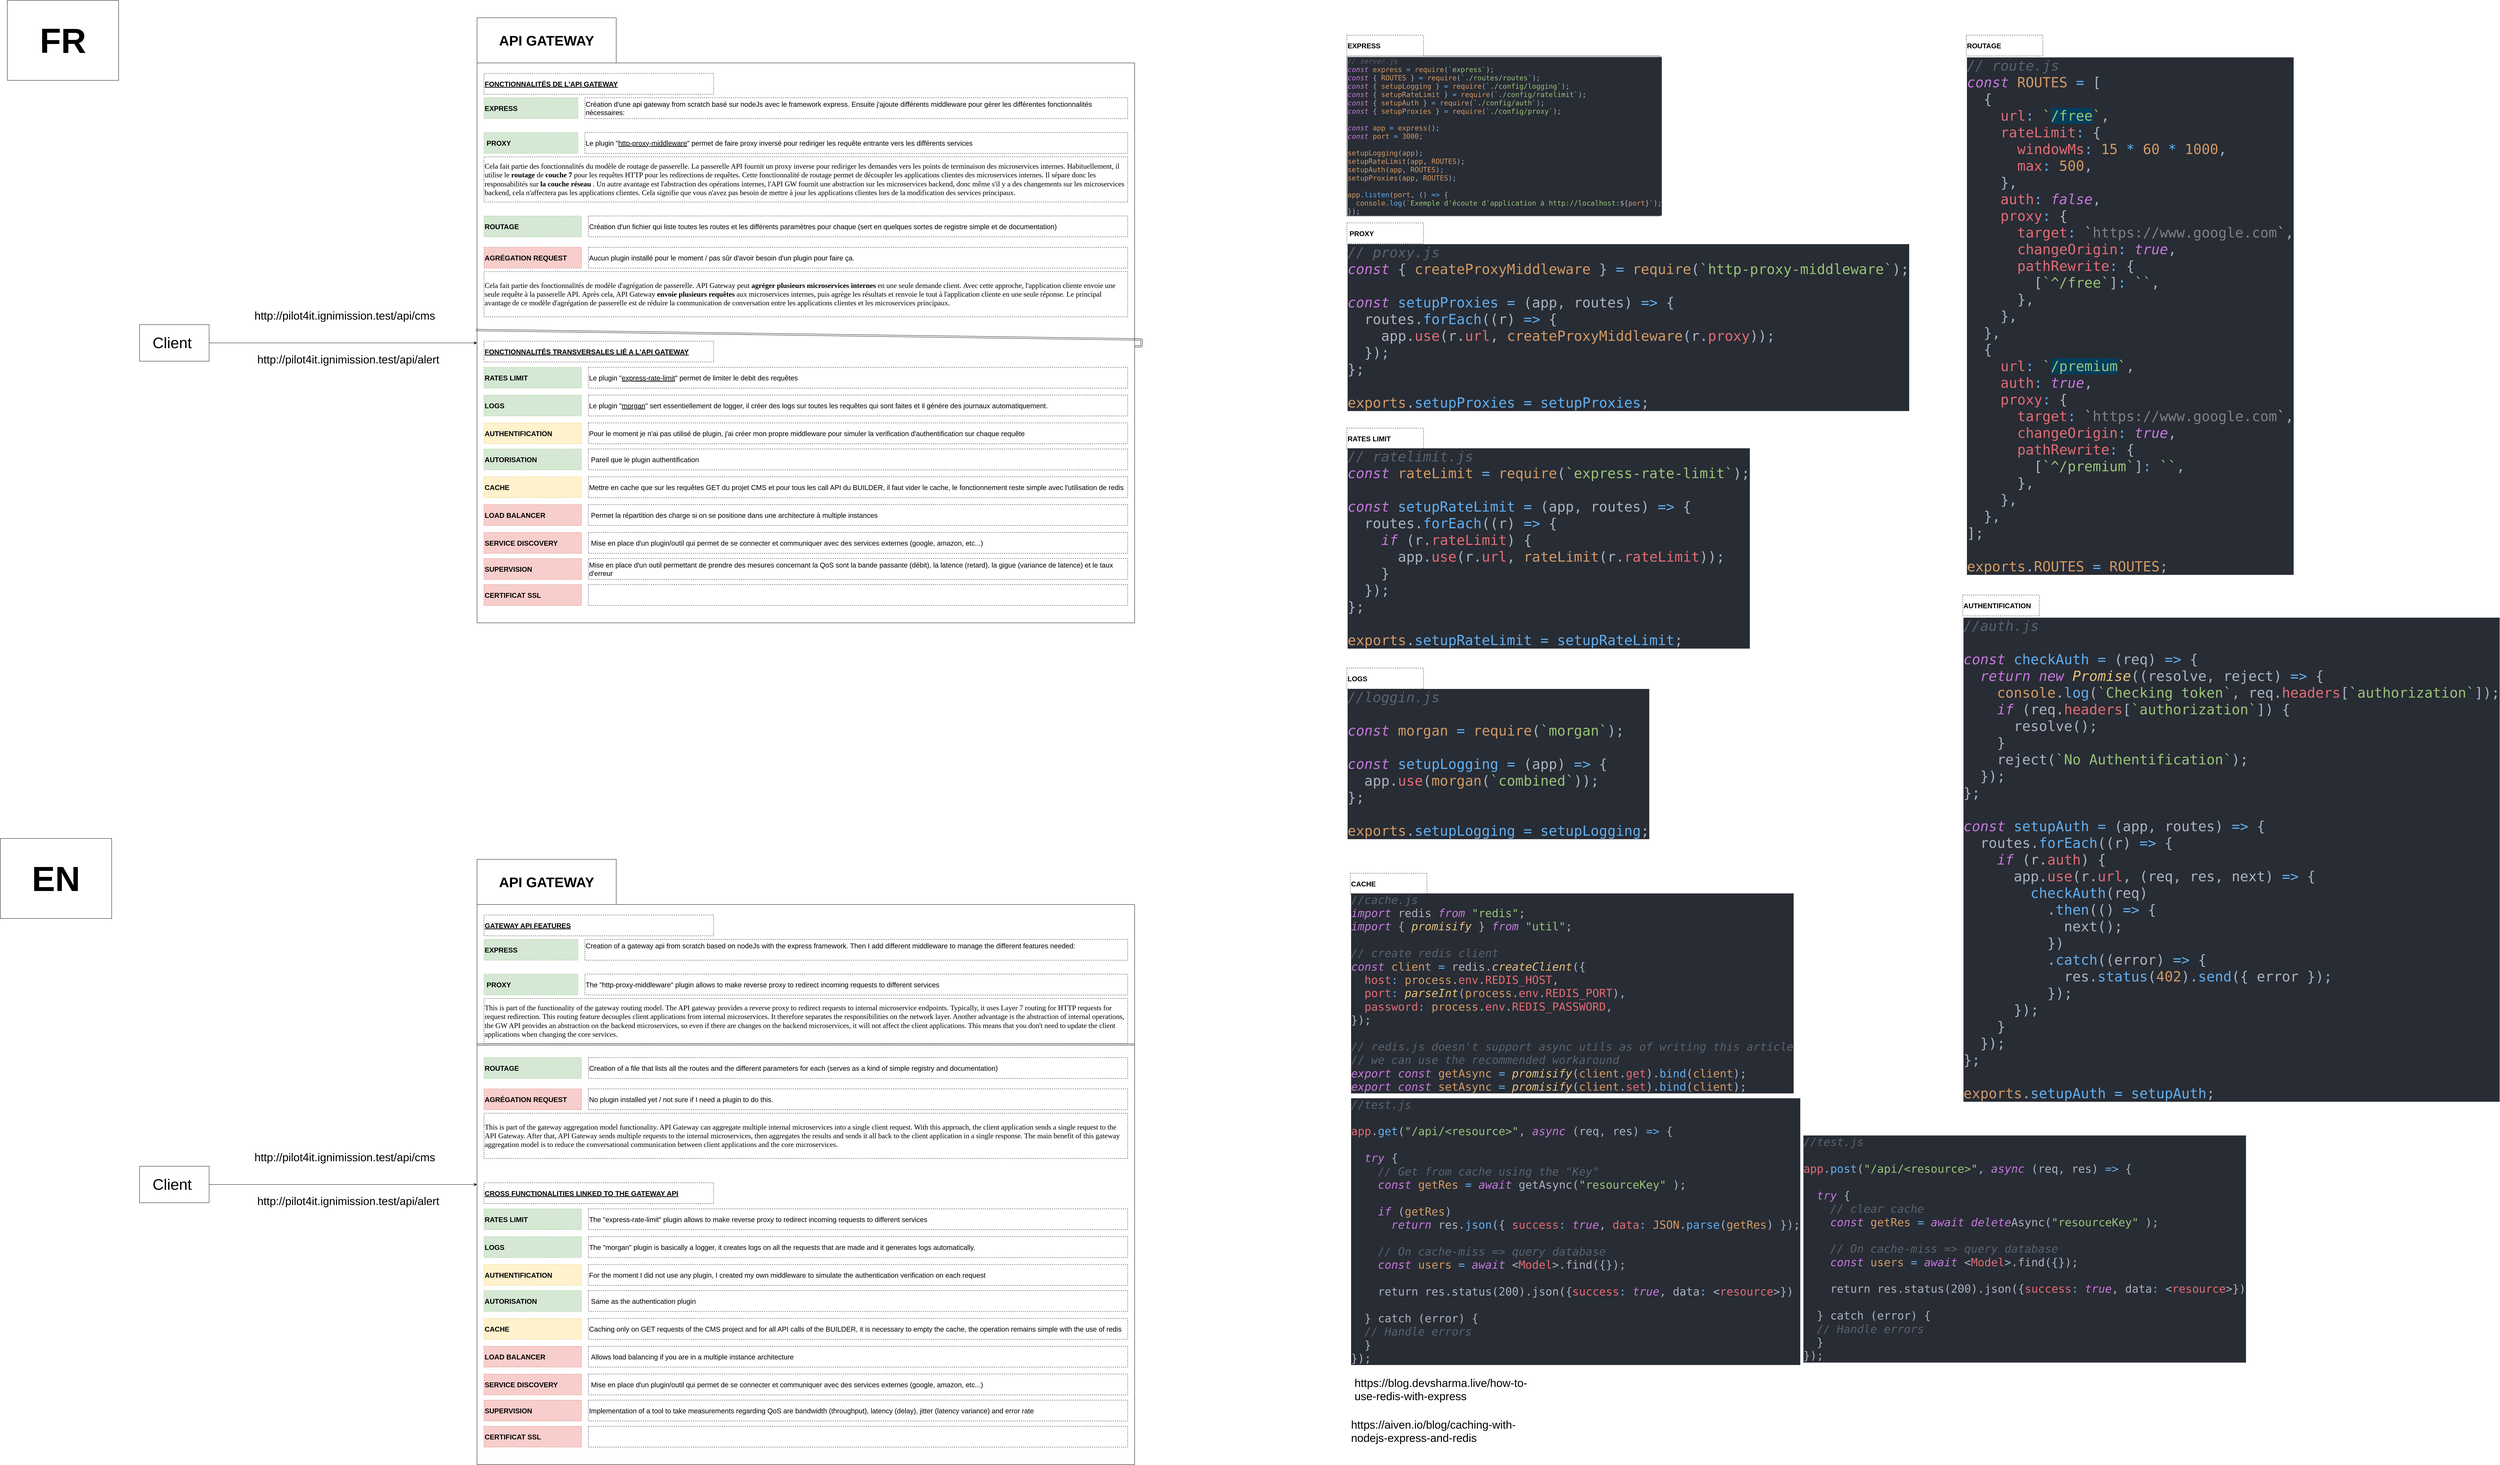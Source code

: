 <mxfile version="13.9.9" type="device"><diagram id="jOjrLLEPOGu08IPmt_05" name="Page-1"><mxGraphModel dx="7877" dy="3298" grid="1" gridSize="10" guides="1" tooltips="1" connect="1" arrows="1" fold="1" page="1" pageScale="1" pageWidth="827" pageHeight="1169" math="0" shadow="0"><root><mxCell id="0"/><mxCell id="1" parent="0"/><mxCell id="A1OjTcDyLXaA2Hja2_9U-2" value="" style="rounded=0;whiteSpace=wrap;html=1;" parent="1" vertex="1"><mxGeometry y="390" width="1890" height="1610" as="geometry"/></mxCell><mxCell id="A1OjTcDyLXaA2Hja2_9U-3" value="" style="edgeStyle=orthogonalEdgeStyle;rounded=0;orthogonalLoop=1;jettySize=auto;html=1;" parent="1" source="A1OjTcDyLXaA2Hja2_9U-1" target="A1OjTcDyLXaA2Hja2_9U-2" edge="1"><mxGeometry relative="1" as="geometry"/></mxCell><mxCell id="A1OjTcDyLXaA2Hja2_9U-1" value="&lt;font style=&quot;font-size: 44px&quot;&gt;Client&amp;nbsp;&lt;/font&gt;" style="rounded=0;whiteSpace=wrap;html=1;" parent="1" vertex="1"><mxGeometry x="-970" y="1142.5" width="200" height="105" as="geometry"/></mxCell><mxCell id="A1OjTcDyLXaA2Hja2_9U-4" value="&lt;font style=&quot;font-size: 32px;&quot;&gt;http://pilot4it.ignimission.test/api/cms&lt;/font&gt;" style="text;html=1;strokeColor=none;fillColor=none;align=center;verticalAlign=middle;whiteSpace=wrap;rounded=0;fontSize=32;" parent="1" vertex="1"><mxGeometry x="-650" y="1079.5" width="540" height="75" as="geometry"/></mxCell><mxCell id="A1OjTcDyLXaA2Hja2_9U-6" value="&lt;font style=&quot;font-size: 32px;&quot;&gt;http://pilot4it.ignimission.test/api/alert&lt;/font&gt;" style="text;html=1;strokeColor=none;fillColor=none;align=center;verticalAlign=middle;whiteSpace=wrap;rounded=0;fontSize=32;" parent="1" vertex="1"><mxGeometry x="-680" y="1210" width="620" height="65" as="geometry"/></mxCell><mxCell id="A1OjTcDyLXaA2Hja2_9U-7" value="&lt;b style=&quot;font-size: 40px;&quot;&gt;&lt;font style=&quot;font-size: 40px;&quot;&gt;API GATEWAY&lt;/font&gt;&lt;/b&gt;" style="rounded=0;whiteSpace=wrap;html=1;fontSize=40;" parent="1" vertex="1"><mxGeometry y="260" width="400" height="130" as="geometry"/></mxCell><mxCell id="A1OjTcDyLXaA2Hja2_9U-8" value="Création d'une api gateway from scratch basé sur nodeJs avec le framework express. Ensuite j'ajoute différents middleware pour gérer les différentes fonctionnalités nécessaires:" style="rounded=0;whiteSpace=wrap;html=1;fontSize=20;align=left;verticalAlign=top;dashed=1;" parent="1" vertex="1"><mxGeometry x="310" y="490" width="1560" height="60" as="geometry"/></mxCell><mxCell id="A1OjTcDyLXaA2Hja2_9U-10" value="&lt;pre style=&quot;background-color: #282c34 ; color: #abb2bf ; font-family: &amp;quot;jetbrains mono&amp;quot; , monospace ; font-size: 9 0pt&quot;&gt;&lt;span style=&quot;color: #59626f ; font-style: italic&quot;&gt;// server.js&lt;br&gt;&lt;/span&gt;&lt;span style=&quot;color: #c679dd ; font-style: italic&quot;&gt;const &lt;/span&gt;&lt;span style=&quot;color: #d19a66&quot;&gt;express &lt;/span&gt;&lt;span style=&quot;color: #61afef&quot;&gt;= &lt;/span&gt;&lt;span style=&quot;color: #d19a66&quot;&gt;require&lt;/span&gt;&lt;span style=&quot;color: #a6b2c0&quot;&gt;(&lt;/span&gt;&lt;span style=&quot;color: #98c379&quot;&gt;`express`&lt;/span&gt;&lt;span style=&quot;color: #a6b2c0&quot;&gt;);&lt;br&gt;&lt;/span&gt;&lt;span style=&quot;color: #c679dd ; font-style: italic&quot;&gt;const &lt;/span&gt;&lt;span style=&quot;color: #a6b2c0&quot;&gt;{ &lt;/span&gt;&lt;span style=&quot;color: #d19a66&quot;&gt;ROUTES &lt;/span&gt;&lt;span style=&quot;color: #a6b2c0&quot;&gt;} &lt;/span&gt;&lt;span style=&quot;color: #61afef&quot;&gt;= &lt;/span&gt;&lt;span style=&quot;color: #d19a66&quot;&gt;require&lt;/span&gt;&lt;span style=&quot;color: #a6b2c0&quot;&gt;(&lt;/span&gt;&lt;span style=&quot;color: #98c379&quot;&gt;`./routes/routes`&lt;/span&gt;&lt;span style=&quot;color: #a6b2c0&quot;&gt;);&lt;br&gt;&lt;/span&gt;&lt;span style=&quot;color: #c679dd ; font-style: italic&quot;&gt;const &lt;/span&gt;&lt;span style=&quot;color: #a6b2c0&quot;&gt;{ &lt;/span&gt;&lt;span style=&quot;color: #d19a66&quot;&gt;setupLogging &lt;/span&gt;&lt;span style=&quot;color: #a6b2c0&quot;&gt;} &lt;/span&gt;&lt;span style=&quot;color: #61afef&quot;&gt;= &lt;/span&gt;&lt;span style=&quot;color: #d19a66&quot;&gt;require&lt;/span&gt;&lt;span style=&quot;color: #a6b2c0&quot;&gt;(&lt;/span&gt;&lt;span style=&quot;color: #98c379&quot;&gt;`./config/logging`&lt;/span&gt;&lt;span style=&quot;color: #a6b2c0&quot;&gt;);&lt;br&gt;&lt;/span&gt;&lt;span style=&quot;color: #c679dd ; font-style: italic&quot;&gt;const &lt;/span&gt;&lt;span style=&quot;color: #a6b2c0&quot;&gt;{ &lt;/span&gt;&lt;span style=&quot;color: #d19a66&quot;&gt;setupRateLimit &lt;/span&gt;&lt;span style=&quot;color: #a6b2c0&quot;&gt;} &lt;/span&gt;&lt;span style=&quot;color: #61afef&quot;&gt;= &lt;/span&gt;&lt;span style=&quot;color: #d19a66&quot;&gt;require&lt;/span&gt;&lt;span style=&quot;color: #a6b2c0&quot;&gt;(&lt;/span&gt;&lt;span style=&quot;color: #98c379&quot;&gt;`./config/ratelimit`&lt;/span&gt;&lt;span style=&quot;color: #a6b2c0&quot;&gt;);&lt;br&gt;&lt;/span&gt;&lt;span style=&quot;color: #c679dd ; font-style: italic&quot;&gt;const &lt;/span&gt;&lt;span style=&quot;color: #a6b2c0&quot;&gt;{ &lt;/span&gt;&lt;span style=&quot;color: #d19a66&quot;&gt;setupAuth &lt;/span&gt;&lt;span style=&quot;color: #a6b2c0&quot;&gt;} &lt;/span&gt;&lt;span style=&quot;color: #61afef&quot;&gt;= &lt;/span&gt;&lt;span style=&quot;color: #d19a66&quot;&gt;require&lt;/span&gt;&lt;span style=&quot;color: #a6b2c0&quot;&gt;(&lt;/span&gt;&lt;span style=&quot;color: #98c379&quot;&gt;`./config/auth`&lt;/span&gt;&lt;span style=&quot;color: #a6b2c0&quot;&gt;);&lt;br&gt;&lt;/span&gt;&lt;span style=&quot;color: #c679dd ; font-style: italic&quot;&gt;const &lt;/span&gt;&lt;span style=&quot;color: #a6b2c0&quot;&gt;{ &lt;/span&gt;&lt;span style=&quot;color: #d19a66&quot;&gt;setupProxies &lt;/span&gt;&lt;span style=&quot;color: #a6b2c0&quot;&gt;} &lt;/span&gt;&lt;span style=&quot;color: #61afef&quot;&gt;= &lt;/span&gt;&lt;span style=&quot;color: #d19a66&quot;&gt;require&lt;/span&gt;&lt;span style=&quot;color: #a6b2c0&quot;&gt;(&lt;/span&gt;&lt;span style=&quot;color: #98c379&quot;&gt;`./config/proxy`&lt;/span&gt;&lt;span style=&quot;color: #a6b2c0&quot;&gt;);&lt;br&gt;&lt;/span&gt;&lt;span style=&quot;color: #a6b2c0&quot;&gt;&lt;br&gt;&lt;/span&gt;&lt;span style=&quot;color: #c679dd ; font-style: italic&quot;&gt;const &lt;/span&gt;&lt;span style=&quot;color: #d19a66&quot;&gt;app &lt;/span&gt;&lt;span style=&quot;color: #61afef&quot;&gt;= &lt;/span&gt;&lt;span style=&quot;color: #d19a66&quot;&gt;express&lt;/span&gt;&lt;span style=&quot;color: #a6b2c0&quot;&gt;();&lt;br&gt;&lt;/span&gt;&lt;span style=&quot;color: #c679dd ; font-style: italic&quot;&gt;const &lt;/span&gt;&lt;span style=&quot;color: #d19a66&quot;&gt;port &lt;/span&gt;&lt;span style=&quot;color: #61afef&quot;&gt;= &lt;/span&gt;&lt;span style=&quot;color: #d19a66&quot;&gt;3000&lt;/span&gt;&lt;span style=&quot;color: #a6b2c0&quot;&gt;;&lt;br&gt;&lt;/span&gt;&lt;span style=&quot;color: #a6b2c0&quot;&gt;&lt;br&gt;&lt;/span&gt;&lt;span style=&quot;color: #d19a66&quot;&gt;setupLogging&lt;/span&gt;&lt;span style=&quot;color: #a6b2c0&quot;&gt;(&lt;/span&gt;&lt;span style=&quot;color: #d19a66&quot;&gt;app&lt;/span&gt;&lt;span style=&quot;color: #a6b2c0&quot;&gt;);&lt;br&gt;&lt;/span&gt;&lt;span style=&quot;color: #d19a66&quot;&gt;setupRateLimit&lt;/span&gt;&lt;span style=&quot;color: #a6b2c0&quot;&gt;(&lt;/span&gt;&lt;span style=&quot;color: #d19a66&quot;&gt;app&lt;/span&gt;&lt;span style=&quot;color: #a6b2c0&quot;&gt;, &lt;/span&gt;&lt;span style=&quot;color: #d19a66&quot;&gt;ROUTES&lt;/span&gt;&lt;span style=&quot;color: #a6b2c0&quot;&gt;);&lt;br&gt;&lt;/span&gt;&lt;span style=&quot;color: #d19a66&quot;&gt;setupAuth&lt;/span&gt;&lt;span style=&quot;color: #a6b2c0&quot;&gt;(&lt;/span&gt;&lt;span style=&quot;color: #d19a66&quot;&gt;app&lt;/span&gt;&lt;span style=&quot;color: #a6b2c0&quot;&gt;, &lt;/span&gt;&lt;span style=&quot;color: #d19a66&quot;&gt;ROUTES&lt;/span&gt;&lt;span style=&quot;color: #a6b2c0&quot;&gt;);&lt;br&gt;&lt;/span&gt;&lt;span style=&quot;color: #d19a66&quot;&gt;setupProxies&lt;/span&gt;&lt;span style=&quot;color: #a6b2c0&quot;&gt;(&lt;/span&gt;&lt;span style=&quot;color: #d19a66&quot;&gt;app&lt;/span&gt;&lt;span style=&quot;color: #a6b2c0&quot;&gt;, &lt;/span&gt;&lt;span style=&quot;color: #d19a66&quot;&gt;ROUTES&lt;/span&gt;&lt;span style=&quot;color: #a6b2c0&quot;&gt;);&lt;br&gt;&lt;/span&gt;&lt;span style=&quot;color: #a6b2c0&quot;&gt;&lt;br&gt;&lt;/span&gt;&lt;span style=&quot;color: #d19a66&quot;&gt;app&lt;/span&gt;&lt;span style=&quot;color: #a6b2c0&quot;&gt;.&lt;/span&gt;&lt;span style=&quot;color: #61aeef&quot;&gt;listen&lt;/span&gt;&lt;span style=&quot;color: #a6b2c0&quot;&gt;(&lt;/span&gt;&lt;span style=&quot;color: #d19a66&quot;&gt;port&lt;/span&gt;&lt;span style=&quot;color: #a6b2c0&quot;&gt;, () &lt;/span&gt;&lt;span style=&quot;color: #61afef&quot;&gt;=&amp;gt; &lt;/span&gt;&lt;span style=&quot;color: #a6b2c0&quot;&gt;{&lt;br&gt;&lt;/span&gt;&lt;span style=&quot;color: #a6b2c0&quot;&gt;  &lt;/span&gt;&lt;span style=&quot;color: #d19a66&quot;&gt;console&lt;/span&gt;&lt;span style=&quot;color: #a6b2c0&quot;&gt;.&lt;/span&gt;&lt;span style=&quot;color: #61aeef&quot;&gt;log&lt;/span&gt;&lt;span style=&quot;color: #a6b2c0&quot;&gt;(&lt;/span&gt;&lt;span style=&quot;color: #98c379&quot;&gt;`Exemple d'écoute d'application à http://localhost:&lt;/span&gt;$&lt;span style=&quot;color: #a6b2c0&quot;&gt;{&lt;/span&gt;&lt;span style=&quot;color: #d19a66&quot;&gt;port&lt;/span&gt;&lt;span style=&quot;color: #a6b2c0&quot;&gt;}&lt;/span&gt;&lt;span style=&quot;color: #98c379&quot;&gt;`&lt;/span&gt;&lt;span style=&quot;color: #a6b2c0&quot;&gt;);&lt;br&gt;&lt;/span&gt;&lt;span style=&quot;color: #a6b2c0&quot;&gt;});&lt;br&gt;&lt;/span&gt;&lt;/pre&gt;" style="text;whiteSpace=wrap;html=1;fontSize=20;strokeColor=#000000;verticalAlign=middle;" parent="1" vertex="1"><mxGeometry x="2500" y="370" width="900" height="460" as="geometry"/></mxCell><mxCell id="A1OjTcDyLXaA2Hja2_9U-12" value="&lt;b&gt;&amp;nbsp;PROXY&amp;nbsp;&lt;/b&gt;" style="rounded=0;whiteSpace=wrap;html=1;dashed=1;strokeColor=#82b366;fontSize=20;align=left;fillColor=#d5e8d4;" parent="1" vertex="1"><mxGeometry x="20" y="590" width="270" height="60" as="geometry"/></mxCell><mxCell id="A1OjTcDyLXaA2Hja2_9U-14" value="Le plugin &quot;&lt;u&gt;http-proxy-middleware&lt;/u&gt;&quot;&amp;nbsp;permet de faire proxy inversé pour rediriger les requête entrante vers les différents services" style="rounded=0;whiteSpace=wrap;html=1;dashed=1;strokeColor=#000000;fontSize=20;align=left;" parent="1" vertex="1"><mxGeometry x="310" y="590" width="1560" height="60" as="geometry"/></mxCell><mxCell id="A1OjTcDyLXaA2Hja2_9U-15" value="RATES LIMIT" style="rounded=0;whiteSpace=wrap;html=1;dashed=1;strokeColor=#82b366;fontSize=20;align=left;fontStyle=1;fillColor=#d5e8d4;" parent="1" vertex="1"><mxGeometry x="20" y="1265" width="280" height="60" as="geometry"/></mxCell><mxCell id="A1OjTcDyLXaA2Hja2_9U-16" value="Le plugin &quot;&lt;u&gt;express-rate-limit&lt;/u&gt;&quot;&amp;nbsp;permet de limiter le debit des requêtes" style="rounded=0;whiteSpace=wrap;html=1;dashed=1;strokeColor=#000000;fontSize=20;align=left;" parent="1" vertex="1"><mxGeometry x="320" y="1265" width="1550" height="60" as="geometry"/></mxCell><mxCell id="A1OjTcDyLXaA2Hja2_9U-17" value="LOGS" style="rounded=0;whiteSpace=wrap;html=1;dashed=1;strokeColor=#82b366;fontSize=20;align=left;fontStyle=1;fillColor=#d5e8d4;" parent="1" vertex="1"><mxGeometry x="20" y="1345" width="280" height="60" as="geometry"/></mxCell><mxCell id="A1OjTcDyLXaA2Hja2_9U-18" value="Le plugin &quot;&lt;u&gt;morgan&lt;/u&gt;&quot;&amp;nbsp;sert essentiellement de logger, il créer des logs sur toutes les requêtes qui sont faites et il génère des journaux automatiquement." style="rounded=0;whiteSpace=wrap;html=1;dashed=1;strokeColor=#000000;fontSize=20;align=left;" parent="1" vertex="1"><mxGeometry x="320" y="1345" width="1550" height="60" as="geometry"/></mxCell><mxCell id="A1OjTcDyLXaA2Hja2_9U-19" value="AUTHENTIFICATION" style="rounded=0;whiteSpace=wrap;html=1;dashed=1;strokeColor=#d6b656;fontSize=20;align=left;fontStyle=1;fillColor=#fff2cc;" parent="1" vertex="1"><mxGeometry x="20" y="1425" width="280" height="60" as="geometry"/></mxCell><mxCell id="A1OjTcDyLXaA2Hja2_9U-20" value="Pour le moment je n'ai pas utilisé de plugin, j'ai créer mon propre middleware pour simuler la verification d'authentification sur chaque requête" style="rounded=0;whiteSpace=wrap;html=1;dashed=1;strokeColor=#000000;fontSize=20;align=left;" parent="1" vertex="1"><mxGeometry x="320" y="1425" width="1550" height="60" as="geometry"/></mxCell><mxCell id="A1OjTcDyLXaA2Hja2_9U-26" value="&lt;b&gt;ROUTAGE&lt;/b&gt;" style="rounded=0;whiteSpace=wrap;html=1;dashed=1;strokeColor=#82b366;fontSize=20;align=left;fillColor=#d5e8d4;" parent="1" vertex="1"><mxGeometry x="20" y="830" width="280" height="60" as="geometry"/></mxCell><mxCell id="A1OjTcDyLXaA2Hja2_9U-27" value="Création d'un fichier qui liste toutes les routes et les différents paramètres pour chaque (sert en quelques sortes de registre simple et de documentation)" style="rounded=0;whiteSpace=wrap;html=1;dashed=1;strokeColor=#000000;fontSize=20;align=left;" parent="1" vertex="1"><mxGeometry x="320" y="830" width="1550" height="60" as="geometry"/></mxCell><mxCell id="A1OjTcDyLXaA2Hja2_9U-28" value="&lt;pre style=&quot;background-color: #282c34 ; color: #abb2bf ; font-family: &amp;quot;jetbrains mono&amp;quot; , monospace ; font-size: 9 0pt&quot;&gt;&lt;span style=&quot;color: #59626f ; font-style: italic&quot;&gt;// proxy.js&lt;br&gt;&lt;/span&gt;&lt;span style=&quot;color: #c679dd ; font-style: italic&quot;&gt;const &lt;/span&gt;&lt;span style=&quot;color: #a6b2c0&quot;&gt;{ &lt;/span&gt;&lt;span style=&quot;color: #d19a66&quot;&gt;createProxyMiddleware &lt;/span&gt;&lt;span style=&quot;color: #a6b2c0&quot;&gt;} &lt;/span&gt;&lt;span style=&quot;color: #61afef&quot;&gt;= &lt;/span&gt;&lt;span style=&quot;color: #d19a66&quot;&gt;require&lt;/span&gt;&lt;span style=&quot;color: #a6b2c0&quot;&gt;(&lt;/span&gt;&lt;span style=&quot;color: #98c379&quot;&gt;`http-proxy-middleware`&lt;/span&gt;&lt;span style=&quot;color: #a6b2c0&quot;&gt;);&lt;br&gt;&lt;/span&gt;&lt;span style=&quot;color: #a6b2c0&quot;&gt;&lt;br&gt;&lt;/span&gt;&lt;span style=&quot;color: #c679dd ; font-style: italic&quot;&gt;const &lt;/span&gt;&lt;span style=&quot;color: #61aeef&quot;&gt;setupProxies &lt;/span&gt;&lt;span style=&quot;color: #61afef&quot;&gt;= &lt;/span&gt;&lt;span style=&quot;color: #a6b2c0&quot;&gt;(&lt;/span&gt;app&lt;span style=&quot;color: #a6b2c0&quot;&gt;, &lt;/span&gt;routes&lt;span style=&quot;color: #a6b2c0&quot;&gt;) &lt;/span&gt;&lt;span style=&quot;color: #61afef&quot;&gt;=&amp;gt; &lt;/span&gt;&lt;span style=&quot;color: #a6b2c0&quot;&gt;{&lt;br&gt;&lt;/span&gt;&lt;span style=&quot;color: #a6b2c0&quot;&gt;  &lt;/span&gt;routes&lt;span style=&quot;color: #a6b2c0&quot;&gt;.&lt;/span&gt;&lt;span style=&quot;color: #61aeef&quot;&gt;forEach&lt;/span&gt;&lt;span style=&quot;color: #a6b2c0&quot;&gt;((&lt;/span&gt;r&lt;span style=&quot;color: #a6b2c0&quot;&gt;) &lt;/span&gt;&lt;span style=&quot;color: #61afef&quot;&gt;=&amp;gt; &lt;/span&gt;&lt;span style=&quot;color: #a6b2c0&quot;&gt;{&lt;br&gt;&lt;/span&gt;&lt;span style=&quot;color: #a6b2c0&quot;&gt;    &lt;/span&gt;app&lt;span style=&quot;color: #a6b2c0&quot;&gt;.&lt;/span&gt;&lt;span style=&quot;color: #e06c75&quot;&gt;use&lt;/span&gt;&lt;span style=&quot;color: #a6b2c0&quot;&gt;(&lt;/span&gt;r&lt;span style=&quot;color: #a6b2c0&quot;&gt;.&lt;/span&gt;&lt;span style=&quot;color: #e06c75&quot;&gt;url&lt;/span&gt;&lt;span style=&quot;color: #a6b2c0&quot;&gt;, &lt;/span&gt;&lt;span style=&quot;color: #d19a66&quot;&gt;createProxyMiddleware&lt;/span&gt;&lt;span style=&quot;color: #a6b2c0&quot;&gt;(&lt;/span&gt;r&lt;span style=&quot;color: #a6b2c0&quot;&gt;.&lt;/span&gt;&lt;span style=&quot;color: #e06c75&quot;&gt;proxy&lt;/span&gt;&lt;span style=&quot;color: #a6b2c0&quot;&gt;));&lt;br&gt;&lt;/span&gt;&lt;span style=&quot;color: #a6b2c0&quot;&gt;  });&lt;br&gt;&lt;/span&gt;&lt;span style=&quot;color: #a6b2c0&quot;&gt;};&lt;br&gt;&lt;/span&gt;&lt;span style=&quot;color: #a6b2c0&quot;&gt;&lt;br&gt;&lt;/span&gt;&lt;span style=&quot;color: #d19a66&quot;&gt;exports&lt;/span&gt;&lt;span style=&quot;color: #a6b2c0&quot;&gt;.&lt;/span&gt;&lt;span style=&quot;color: #61aeef&quot;&gt;setupProxies &lt;/span&gt;&lt;span style=&quot;color: #61afef&quot;&gt;= &lt;/span&gt;&lt;span style=&quot;color: #61aeef&quot;&gt;setupProxies&lt;/span&gt;&lt;span style=&quot;color: #a6b2c0&quot;&gt;;&lt;br&gt;&lt;/span&gt;&lt;/pre&gt;" style="text;whiteSpace=wrap;html=1;fontSize=40;verticalAlign=middle;" parent="1" vertex="1"><mxGeometry x="2500" y="910" width="1620" height="480" as="geometry"/></mxCell><mxCell id="A1OjTcDyLXaA2Hja2_9U-29" value="&lt;b&gt;EXPRESS&lt;/b&gt;" style="rounded=0;whiteSpace=wrap;html=1;dashed=1;strokeColor=#82b366;fontSize=20;align=left;fillColor=#d5e8d4;" parent="1" vertex="1"><mxGeometry x="20" y="490" width="270" height="60" as="geometry"/></mxCell><mxCell id="A1OjTcDyLXaA2Hja2_9U-30" value="&lt;b&gt;EXPRESS&lt;/b&gt;" style="rounded=0;whiteSpace=wrap;html=1;dashed=1;strokeColor=#000000;fontSize=20;align=left;" parent="1" vertex="1"><mxGeometry x="2500" y="310" width="220" height="60" as="geometry"/></mxCell><mxCell id="A1OjTcDyLXaA2Hja2_9U-32" value="&lt;b&gt;&amp;nbsp;PROXY&amp;nbsp;&lt;/b&gt;" style="rounded=0;whiteSpace=wrap;html=1;dashed=1;strokeColor=#000000;fontSize=20;align=left;" parent="1" vertex="1"><mxGeometry x="2500" y="850" width="220" height="60" as="geometry"/></mxCell><mxCell id="A1OjTcDyLXaA2Hja2_9U-33" value="&lt;b&gt;ROUTAGE&lt;/b&gt;" style="rounded=0;whiteSpace=wrap;html=1;dashed=1;strokeColor=#000000;fontSize=20;align=left;" parent="1" vertex="1"><mxGeometry x="4280" y="310" width="220" height="60" as="geometry"/></mxCell><mxCell id="A1OjTcDyLXaA2Hja2_9U-34" value="&lt;pre style=&quot;background-color: #282c34 ; color: #abb2bf ; font-family: &amp;quot;jetbrains mono&amp;quot; , monospace ; font-size: 9 0pt&quot;&gt;&lt;span style=&quot;color: #59626f ; font-style: italic&quot;&gt;// route.js&lt;br&gt;&lt;/span&gt;&lt;span style=&quot;color: #c679dd ; font-style: italic&quot;&gt;const &lt;/span&gt;&lt;span style=&quot;color: #d19a66&quot;&gt;ROUTES &lt;/span&gt;&lt;span style=&quot;color: #61afef&quot;&gt;= &lt;/span&gt;&lt;span style=&quot;color: #a6b2c0&quot;&gt;[&lt;br&gt;&lt;/span&gt;&lt;span style=&quot;color: #a6b2c0&quot;&gt;  {&lt;br&gt;&lt;/span&gt;&lt;span style=&quot;color: #a6b2c0&quot;&gt;    &lt;/span&gt;&lt;span style=&quot;color: #e06c75&quot;&gt;url&lt;/span&gt;&lt;span style=&quot;color: #61afef&quot;&gt;: &lt;/span&gt;&lt;span style=&quot;color: #98c379&quot;&gt;`&lt;/span&gt;&lt;span style=&quot;color: #98c379 ; background-color: #033e5d&quot;&gt;/free&lt;/span&gt;&lt;span style=&quot;color: #98c379&quot;&gt;`&lt;/span&gt;&lt;span style=&quot;color: #a6b2c0&quot;&gt;,&lt;br&gt;&lt;/span&gt;&lt;span style=&quot;color: #a6b2c0&quot;&gt;    &lt;/span&gt;&lt;span style=&quot;color: #e06c75&quot;&gt;rateLimit&lt;/span&gt;&lt;span style=&quot;color: #61afef&quot;&gt;: &lt;/span&gt;&lt;span style=&quot;color: #a6b2c0&quot;&gt;{&lt;br&gt;&lt;/span&gt;&lt;span style=&quot;color: #a6b2c0&quot;&gt;      &lt;/span&gt;&lt;span style=&quot;color: #e06c75&quot;&gt;windowMs&lt;/span&gt;&lt;span style=&quot;color: #61afef&quot;&gt;: &lt;/span&gt;&lt;span style=&quot;color: #d19a66&quot;&gt;15 &lt;/span&gt;&lt;span style=&quot;color: #61afef&quot;&gt;* &lt;/span&gt;&lt;span style=&quot;color: #d19a66&quot;&gt;60 &lt;/span&gt;&lt;span style=&quot;color: #61afef&quot;&gt;* &lt;/span&gt;&lt;span style=&quot;color: #d19a66&quot;&gt;1000&lt;/span&gt;&lt;span style=&quot;color: #a6b2c0&quot;&gt;,&lt;br&gt;&lt;/span&gt;&lt;span style=&quot;color: #a6b2c0&quot;&gt;      &lt;/span&gt;&lt;span style=&quot;color: #e06c75&quot;&gt;max&lt;/span&gt;&lt;span style=&quot;color: #61afef&quot;&gt;: &lt;/span&gt;&lt;span style=&quot;color: #d19a66&quot;&gt;500&lt;/span&gt;&lt;span style=&quot;color: #a6b2c0&quot;&gt;,&lt;br&gt;&lt;/span&gt;&lt;span style=&quot;color: #a6b2c0&quot;&gt;    },&lt;br&gt;&lt;/span&gt;&lt;span style=&quot;color: #a6b2c0&quot;&gt;    &lt;/span&gt;&lt;span style=&quot;color: #e06c75&quot;&gt;auth&lt;/span&gt;&lt;span style=&quot;color: #61afef&quot;&gt;: &lt;/span&gt;&lt;span style=&quot;color: #c679dd ; font-style: italic&quot;&gt;false&lt;/span&gt;&lt;span style=&quot;color: #a6b2c0&quot;&gt;,&lt;br&gt;&lt;/span&gt;&lt;span style=&quot;color: #a6b2c0&quot;&gt;    &lt;/span&gt;&lt;span style=&quot;color: #e06c75&quot;&gt;proxy&lt;/span&gt;&lt;span style=&quot;color: #61afef&quot;&gt;: &lt;/span&gt;&lt;span style=&quot;color: #a6b2c0&quot;&gt;{&lt;br&gt;&lt;/span&gt;&lt;span style=&quot;color: #a6b2c0&quot;&gt;      &lt;/span&gt;&lt;span style=&quot;color: #e06c75&quot;&gt;target&lt;/span&gt;&lt;span style=&quot;color: #61afef&quot;&gt;: &lt;/span&gt;&lt;span style=&quot;color: #98c379&quot;&gt;`&lt;/span&gt;&lt;span style=&quot;color: #808080&quot;&gt;https://www.google.com&lt;/span&gt;&lt;span style=&quot;color: #98c379&quot;&gt;`&lt;/span&gt;&lt;span style=&quot;color: #a6b2c0&quot;&gt;,&lt;br&gt;&lt;/span&gt;&lt;span style=&quot;color: #a6b2c0&quot;&gt;      &lt;/span&gt;&lt;span style=&quot;color: #e06c75&quot;&gt;changeOrigin&lt;/span&gt;&lt;span style=&quot;color: #61afef&quot;&gt;: &lt;/span&gt;&lt;span style=&quot;color: #c679dd ; font-style: italic&quot;&gt;true&lt;/span&gt;&lt;span style=&quot;color: #a6b2c0&quot;&gt;,&lt;br&gt;&lt;/span&gt;&lt;span style=&quot;color: #a6b2c0&quot;&gt;      &lt;/span&gt;&lt;span style=&quot;color: #e06c75&quot;&gt;pathRewrite&lt;/span&gt;&lt;span style=&quot;color: #61afef&quot;&gt;: &lt;/span&gt;&lt;span style=&quot;color: #a6b2c0&quot;&gt;{&lt;br&gt;&lt;/span&gt;&lt;span style=&quot;color: #a6b2c0&quot;&gt;        [&lt;/span&gt;&lt;span style=&quot;color: #98c379&quot;&gt;`^/free`&lt;/span&gt;&lt;span style=&quot;color: #a6b2c0&quot;&gt;]&lt;/span&gt;&lt;span style=&quot;color: #61afef&quot;&gt;: &lt;/span&gt;&lt;span style=&quot;color: #98c379&quot;&gt;``&lt;/span&gt;&lt;span style=&quot;color: #a6b2c0&quot;&gt;,&lt;br&gt;&lt;/span&gt;&lt;span style=&quot;color: #a6b2c0&quot;&gt;      },&lt;br&gt;&lt;/span&gt;&lt;span style=&quot;color: #a6b2c0&quot;&gt;    },&lt;br&gt;&lt;/span&gt;&lt;span style=&quot;color: #a6b2c0&quot;&gt;  },&lt;br&gt;&lt;/span&gt;&lt;span style=&quot;color: #a6b2c0&quot;&gt;  {&lt;br&gt;&lt;/span&gt;&lt;span style=&quot;color: #a6b2c0&quot;&gt;    &lt;/span&gt;&lt;span style=&quot;color: #e06c75&quot;&gt;url&lt;/span&gt;&lt;span style=&quot;color: #61afef&quot;&gt;: &lt;/span&gt;&lt;span style=&quot;color: #98c379&quot;&gt;`&lt;/span&gt;&lt;span style=&quot;color: #98c379 ; background-color: #033e5d&quot;&gt;/premium&lt;/span&gt;&lt;span style=&quot;color: #98c379&quot;&gt;`&lt;/span&gt;&lt;span style=&quot;color: #a6b2c0&quot;&gt;,&lt;br&gt;&lt;/span&gt;&lt;span style=&quot;color: #a6b2c0&quot;&gt;    &lt;/span&gt;&lt;span style=&quot;color: #e06c75&quot;&gt;auth&lt;/span&gt;&lt;span style=&quot;color: #61afef&quot;&gt;: &lt;/span&gt;&lt;span style=&quot;color: #c679dd ; font-style: italic&quot;&gt;true&lt;/span&gt;&lt;span style=&quot;color: #a6b2c0&quot;&gt;,&lt;br&gt;&lt;/span&gt;&lt;span style=&quot;color: #a6b2c0&quot;&gt;    &lt;/span&gt;&lt;span style=&quot;color: #e06c75&quot;&gt;proxy&lt;/span&gt;&lt;span style=&quot;color: #61afef&quot;&gt;: &lt;/span&gt;&lt;span style=&quot;color: #a6b2c0&quot;&gt;{&lt;br&gt;&lt;/span&gt;&lt;span style=&quot;color: #a6b2c0&quot;&gt;      &lt;/span&gt;&lt;span style=&quot;color: #e06c75&quot;&gt;target&lt;/span&gt;&lt;span style=&quot;color: #61afef&quot;&gt;: &lt;/span&gt;&lt;span style=&quot;color: #98c379&quot;&gt;`&lt;/span&gt;&lt;span style=&quot;color: #808080&quot;&gt;https://www.google.com&lt;/span&gt;&lt;span style=&quot;color: #98c379&quot;&gt;`&lt;/span&gt;&lt;span style=&quot;color: #a6b2c0&quot;&gt;,&lt;br&gt;&lt;/span&gt;&lt;span style=&quot;color: #a6b2c0&quot;&gt;      &lt;/span&gt;&lt;span style=&quot;color: #e06c75&quot;&gt;changeOrigin&lt;/span&gt;&lt;span style=&quot;color: #61afef&quot;&gt;: &lt;/span&gt;&lt;span style=&quot;color: #c679dd ; font-style: italic&quot;&gt;true&lt;/span&gt;&lt;span style=&quot;color: #a6b2c0&quot;&gt;,&lt;br&gt;&lt;/span&gt;&lt;span style=&quot;color: #a6b2c0&quot;&gt;      &lt;/span&gt;&lt;span style=&quot;color: #e06c75&quot;&gt;pathRewrite&lt;/span&gt;&lt;span style=&quot;color: #61afef&quot;&gt;: &lt;/span&gt;&lt;span style=&quot;color: #a6b2c0&quot;&gt;{&lt;br&gt;&lt;/span&gt;&lt;span style=&quot;color: #a6b2c0&quot;&gt;        [&lt;/span&gt;&lt;span style=&quot;color: #98c379&quot;&gt;`^/premium`&lt;/span&gt;&lt;span style=&quot;color: #a6b2c0&quot;&gt;]&lt;/span&gt;&lt;span style=&quot;color: #61afef&quot;&gt;: &lt;/span&gt;&lt;span style=&quot;color: #98c379&quot;&gt;``&lt;/span&gt;&lt;span style=&quot;color: #a6b2c0&quot;&gt;,&lt;br&gt;&lt;/span&gt;&lt;span style=&quot;color: #a6b2c0&quot;&gt;      },&lt;br&gt;&lt;/span&gt;&lt;span style=&quot;color: #a6b2c0&quot;&gt;    },&lt;br&gt;&lt;/span&gt;&lt;span style=&quot;color: #a6b2c0&quot;&gt;  },&lt;br&gt;&lt;/span&gt;&lt;span style=&quot;color: #a6b2c0&quot;&gt;];&lt;br&gt;&lt;/span&gt;&lt;span style=&quot;color: #a6b2c0&quot;&gt;&lt;br&gt;&lt;/span&gt;&lt;span style=&quot;color: #d19a66&quot;&gt;exports&lt;/span&gt;&lt;span style=&quot;color: #a6b2c0&quot;&gt;.&lt;/span&gt;&lt;span style=&quot;color: #d19a66&quot;&gt;ROUTES &lt;/span&gt;&lt;span style=&quot;color: #61afef&quot;&gt;= &lt;/span&gt;&lt;span style=&quot;color: #d19a66&quot;&gt;ROUTES&lt;/span&gt;&lt;span style=&quot;color: #a6b2c0&quot;&gt;;&lt;br&gt;&lt;/span&gt;&lt;/pre&gt;" style="text;whiteSpace=wrap;html=1;fontSize=40;verticalAlign=middle;" parent="1" vertex="1"><mxGeometry x="4280" y="367" width="940" height="1500" as="geometry"/></mxCell><mxCell id="A1OjTcDyLXaA2Hja2_9U-35" value="RATES LIMIT" style="rounded=0;whiteSpace=wrap;html=1;dashed=1;strokeColor=#000000;fontSize=20;align=left;fontStyle=1" parent="1" vertex="1"><mxGeometry x="2500" y="1440" width="220" height="60" as="geometry"/></mxCell><mxCell id="A1OjTcDyLXaA2Hja2_9U-36" value="&lt;pre style=&quot;background-color: #282c34 ; color: #abb2bf ; font-family: &amp;quot;jetbrains mono&amp;quot; , monospace ; font-size: 9 0pt&quot;&gt;&lt;span style=&quot;color: #59626f ; font-style: italic&quot;&gt;// ratelimit.js&lt;br&gt;&lt;/span&gt;&lt;span style=&quot;color: #c679dd ; font-style: italic&quot;&gt;const &lt;/span&gt;&lt;span style=&quot;color: #d19a66&quot;&gt;rateLimit &lt;/span&gt;&lt;span style=&quot;color: #61afef&quot;&gt;= &lt;/span&gt;&lt;span style=&quot;color: #d19a66&quot;&gt;require&lt;/span&gt;&lt;span style=&quot;color: #a6b2c0&quot;&gt;(&lt;/span&gt;&lt;span style=&quot;color: #98c379&quot;&gt;`express-rate-limit`&lt;/span&gt;&lt;span style=&quot;color: #a6b2c0&quot;&gt;);&lt;br&gt;&lt;/span&gt;&lt;span style=&quot;color: #a6b2c0&quot;&gt;&lt;br&gt;&lt;/span&gt;&lt;span style=&quot;color: #c679dd ; font-style: italic&quot;&gt;const &lt;/span&gt;&lt;span style=&quot;color: #61aeef&quot;&gt;setupRateLimit &lt;/span&gt;&lt;span style=&quot;color: #61afef&quot;&gt;= &lt;/span&gt;&lt;span style=&quot;color: #a6b2c0&quot;&gt;(&lt;/span&gt;app&lt;span style=&quot;color: #a6b2c0&quot;&gt;, &lt;/span&gt;routes&lt;span style=&quot;color: #a6b2c0&quot;&gt;) &lt;/span&gt;&lt;span style=&quot;color: #61afef&quot;&gt;=&amp;gt; &lt;/span&gt;&lt;span style=&quot;color: #a6b2c0&quot;&gt;{&lt;br&gt;&lt;/span&gt;&lt;span style=&quot;color: #a6b2c0&quot;&gt;  &lt;/span&gt;routes&lt;span style=&quot;color: #a6b2c0&quot;&gt;.&lt;/span&gt;&lt;span style=&quot;color: #61aeef&quot;&gt;forEach&lt;/span&gt;&lt;span style=&quot;color: #a6b2c0&quot;&gt;((&lt;/span&gt;r&lt;span style=&quot;color: #a6b2c0&quot;&gt;) &lt;/span&gt;&lt;span style=&quot;color: #61afef&quot;&gt;=&amp;gt; &lt;/span&gt;&lt;span style=&quot;color: #a6b2c0&quot;&gt;{&lt;br&gt;&lt;/span&gt;&lt;span style=&quot;color: #a6b2c0&quot;&gt;    &lt;/span&gt;&lt;span style=&quot;color: #c679dd ; font-style: italic&quot;&gt;if &lt;/span&gt;&lt;span style=&quot;color: #a6b2c0&quot;&gt;(&lt;/span&gt;r&lt;span style=&quot;color: #a6b2c0&quot;&gt;.&lt;/span&gt;&lt;span style=&quot;color: #e06c75&quot;&gt;rateLimit&lt;/span&gt;&lt;span style=&quot;color: #a6b2c0&quot;&gt;) {&lt;br&gt;&lt;/span&gt;&lt;span style=&quot;color: #a6b2c0&quot;&gt;      &lt;/span&gt;app&lt;span style=&quot;color: #a6b2c0&quot;&gt;.&lt;/span&gt;&lt;span style=&quot;color: #e06c75&quot;&gt;use&lt;/span&gt;&lt;span style=&quot;color: #a6b2c0&quot;&gt;(&lt;/span&gt;r&lt;span style=&quot;color: #a6b2c0&quot;&gt;.&lt;/span&gt;&lt;span style=&quot;color: #e06c75&quot;&gt;url&lt;/span&gt;&lt;span style=&quot;color: #a6b2c0&quot;&gt;, &lt;/span&gt;&lt;span style=&quot;color: #d19a66&quot;&gt;rateLimit&lt;/span&gt;&lt;span style=&quot;color: #a6b2c0&quot;&gt;(&lt;/span&gt;r&lt;span style=&quot;color: #a6b2c0&quot;&gt;.&lt;/span&gt;&lt;span style=&quot;color: #e06c75&quot;&gt;rateLimit&lt;/span&gt;&lt;span style=&quot;color: #a6b2c0&quot;&gt;));&lt;br&gt;&lt;/span&gt;&lt;span style=&quot;color: #a6b2c0&quot;&gt;    }&lt;br&gt;&lt;/span&gt;&lt;span style=&quot;color: #a6b2c0&quot;&gt;  });&lt;br&gt;&lt;/span&gt;&lt;span style=&quot;color: #a6b2c0&quot;&gt;};&lt;br&gt;&lt;/span&gt;&lt;span style=&quot;color: #a6b2c0&quot;&gt;&lt;br&gt;&lt;/span&gt;&lt;span style=&quot;color: #d19a66&quot;&gt;exports&lt;/span&gt;&lt;span style=&quot;color: #a6b2c0&quot;&gt;.&lt;/span&gt;&lt;span style=&quot;color: #61aeef&quot;&gt;setupRateLimit &lt;/span&gt;&lt;span style=&quot;color: #61afef&quot;&gt;= &lt;/span&gt;&lt;span style=&quot;color: #61aeef&quot;&gt;setupRateLimit&lt;/span&gt;&lt;span style=&quot;color: #a6b2c0&quot;&gt;;&lt;br&gt;&lt;/span&gt;&lt;/pre&gt;" style="text;whiteSpace=wrap;html=1;fontSize=40;verticalAlign=middle;" parent="1" vertex="1"><mxGeometry x="2500" y="1500" width="1160" height="570" as="geometry"/></mxCell><mxCell id="A1OjTcDyLXaA2Hja2_9U-37" value="LOGS" style="rounded=0;whiteSpace=wrap;html=1;dashed=1;strokeColor=#000000;fontSize=20;align=left;fontStyle=1" parent="1" vertex="1"><mxGeometry x="2500" y="2130" width="220" height="60" as="geometry"/></mxCell><mxCell id="A1OjTcDyLXaA2Hja2_9U-38" value="&lt;pre style=&quot;background-color: #282c34 ; color: #abb2bf ; font-family: &amp;quot;jetbrains mono&amp;quot; , monospace ; font-size: 9 0pt&quot;&gt;&lt;span style=&quot;color: #59626f ; font-style: italic&quot;&gt;//loggin.js&lt;br&gt;&lt;/span&gt;&lt;span style=&quot;color: #59626f ; font-style: italic&quot;&gt;&lt;br&gt;&lt;/span&gt;&lt;span style=&quot;color: #c679dd ; font-style: italic&quot;&gt;const &lt;/span&gt;&lt;span style=&quot;color: #d19a66&quot;&gt;morgan &lt;/span&gt;&lt;span style=&quot;color: #61afef&quot;&gt;= &lt;/span&gt;&lt;span style=&quot;color: #d19a66&quot;&gt;require&lt;/span&gt;&lt;span style=&quot;color: #a6b2c0&quot;&gt;(&lt;/span&gt;&lt;span style=&quot;color: #98c379&quot;&gt;`morgan`&lt;/span&gt;&lt;span style=&quot;color: #a6b2c0&quot;&gt;);&lt;br&gt;&lt;/span&gt;&lt;span style=&quot;color: #a6b2c0&quot;&gt;&lt;br&gt;&lt;/span&gt;&lt;span style=&quot;color: #c679dd ; font-style: italic&quot;&gt;const &lt;/span&gt;&lt;span style=&quot;color: #61aeef&quot;&gt;setupLogging &lt;/span&gt;&lt;span style=&quot;color: #61afef&quot;&gt;= &lt;/span&gt;&lt;span style=&quot;color: #a6b2c0&quot;&gt;(&lt;/span&gt;app&lt;span style=&quot;color: #a6b2c0&quot;&gt;) &lt;/span&gt;&lt;span style=&quot;color: #61afef&quot;&gt;=&amp;gt; &lt;/span&gt;&lt;span style=&quot;color: #a6b2c0&quot;&gt;{&lt;br&gt;&lt;/span&gt;&lt;span style=&quot;color: #a6b2c0&quot;&gt;  &lt;/span&gt;app&lt;span style=&quot;color: #a6b2c0&quot;&gt;.&lt;/span&gt;&lt;span style=&quot;color: #e06c75&quot;&gt;use&lt;/span&gt;&lt;span style=&quot;color: #a6b2c0&quot;&gt;(&lt;/span&gt;&lt;span style=&quot;color: #d19a66&quot;&gt;morgan&lt;/span&gt;&lt;span style=&quot;color: #a6b2c0&quot;&gt;(&lt;/span&gt;&lt;span style=&quot;color: #98c379&quot;&gt;`combined`&lt;/span&gt;&lt;span style=&quot;color: #a6b2c0&quot;&gt;));&lt;br&gt;&lt;/span&gt;&lt;span style=&quot;color: #a6b2c0&quot;&gt;};&lt;br&gt;&lt;/span&gt;&lt;span style=&quot;color: #a6b2c0&quot;&gt;&lt;br&gt;&lt;/span&gt;&lt;span style=&quot;color: #d19a66&quot;&gt;exports&lt;/span&gt;&lt;span style=&quot;color: #a6b2c0&quot;&gt;.&lt;/span&gt;&lt;span style=&quot;color: #61aeef&quot;&gt;setupLogging &lt;/span&gt;&lt;span style=&quot;color: #61afef&quot;&gt;= &lt;/span&gt;&lt;span style=&quot;color: #61aeef&quot;&gt;setupLogging&lt;/span&gt;&lt;span style=&quot;color: #a6b2c0&quot;&gt;;&lt;br&gt;&lt;/span&gt;&lt;/pre&gt;" style="text;whiteSpace=wrap;html=1;fontSize=40;verticalAlign=middle;" parent="1" vertex="1"><mxGeometry x="2500" y="2190" width="880" height="430" as="geometry"/></mxCell><mxCell id="A1OjTcDyLXaA2Hja2_9U-39" value="AUTHENTIFICATION" style="rounded=0;whiteSpace=wrap;html=1;dashed=1;strokeColor=#000000;fontSize=20;align=left;fontStyle=1" parent="1" vertex="1"><mxGeometry x="4270" y="1920" width="220" height="60" as="geometry"/></mxCell><mxCell id="A1OjTcDyLXaA2Hja2_9U-40" value="&lt;pre style=&quot;background-color: #282c34 ; color: #abb2bf ; font-family: &amp;quot;jetbrains mono&amp;quot; , monospace ; font-size: 9 0pt&quot;&gt;&lt;span style=&quot;color: #59626f ; font-style: italic&quot;&gt;//auth.js&lt;br&gt;&lt;/span&gt;&lt;span style=&quot;color: #59626f ; font-style: italic&quot;&gt;&lt;br&gt;&lt;/span&gt;&lt;span style=&quot;color: #c679dd ; font-style: italic&quot;&gt;const &lt;/span&gt;&lt;span style=&quot;color: #61aeef&quot;&gt;checkAuth &lt;/span&gt;&lt;span style=&quot;color: #61afef&quot;&gt;= &lt;/span&gt;&lt;span style=&quot;color: #a6b2c0&quot;&gt;(&lt;/span&gt;req&lt;span style=&quot;color: #a6b2c0&quot;&gt;) &lt;/span&gt;&lt;span style=&quot;color: #61afef&quot;&gt;=&amp;gt; &lt;/span&gt;&lt;span style=&quot;color: #a6b2c0&quot;&gt;{&lt;br&gt;&lt;/span&gt;&lt;span style=&quot;color: #a6b2c0&quot;&gt;  &lt;/span&gt;&lt;span style=&quot;color: #c679dd ; font-style: italic&quot;&gt;return new &lt;/span&gt;&lt;span style=&quot;color: #e5c17c ; font-style: italic&quot;&gt;Promise&lt;/span&gt;&lt;span style=&quot;color: #a6b2c0&quot;&gt;((&lt;/span&gt;resolve&lt;span style=&quot;color: #a6b2c0&quot;&gt;, &lt;/span&gt;reject&lt;span style=&quot;color: #a6b2c0&quot;&gt;) &lt;/span&gt;&lt;span style=&quot;color: #61afef&quot;&gt;=&amp;gt; &lt;/span&gt;&lt;span style=&quot;color: #a6b2c0&quot;&gt;{&lt;br&gt;&lt;/span&gt;&lt;span style=&quot;color: #a6b2c0&quot;&gt;    &lt;/span&gt;&lt;span style=&quot;color: #d19a66&quot;&gt;console&lt;/span&gt;&lt;span style=&quot;color: #a6b2c0&quot;&gt;.&lt;/span&gt;&lt;span style=&quot;color: #61aeef&quot;&gt;log&lt;/span&gt;&lt;span style=&quot;color: #a6b2c0&quot;&gt;(&lt;/span&gt;&lt;span style=&quot;color: #98c379&quot;&gt;`Checking token`&lt;/span&gt;&lt;span style=&quot;color: #a6b2c0&quot;&gt;, &lt;/span&gt;req&lt;span style=&quot;color: #a6b2c0&quot;&gt;.&lt;/span&gt;&lt;span style=&quot;color: #e06c75&quot;&gt;headers&lt;/span&gt;&lt;span style=&quot;color: #a6b2c0&quot;&gt;[&lt;/span&gt;&lt;span style=&quot;color: #98c379&quot;&gt;`authorization`&lt;/span&gt;&lt;span style=&quot;color: #a6b2c0&quot;&gt;]);&lt;br&gt;&lt;/span&gt;&lt;span style=&quot;color: #a6b2c0&quot;&gt;    &lt;/span&gt;&lt;span style=&quot;color: #c679dd ; font-style: italic&quot;&gt;if &lt;/span&gt;&lt;span style=&quot;color: #a6b2c0&quot;&gt;(&lt;/span&gt;req&lt;span style=&quot;color: #a6b2c0&quot;&gt;.&lt;/span&gt;&lt;span style=&quot;color: #e06c75&quot;&gt;headers&lt;/span&gt;&lt;span style=&quot;color: #a6b2c0&quot;&gt;[&lt;/span&gt;&lt;span style=&quot;color: #98c379&quot;&gt;`authorization`&lt;/span&gt;&lt;span style=&quot;color: #a6b2c0&quot;&gt;]) {&lt;br&gt;&lt;/span&gt;&lt;span style=&quot;color: #a6b2c0&quot;&gt;      &lt;/span&gt;resolve&lt;span style=&quot;color: #a6b2c0&quot;&gt;();&lt;br&gt;&lt;/span&gt;&lt;span style=&quot;color: #a6b2c0&quot;&gt;    }&lt;br&gt;&lt;/span&gt;&lt;span style=&quot;color: #a6b2c0&quot;&gt;    &lt;/span&gt;reject&lt;span style=&quot;color: #a6b2c0&quot;&gt;(&lt;/span&gt;&lt;span style=&quot;color: #98c379&quot;&gt;`No Authentification`&lt;/span&gt;&lt;span style=&quot;color: #a6b2c0&quot;&gt;);&lt;br&gt;&lt;/span&gt;&lt;span style=&quot;color: #a6b2c0&quot;&gt;  });&lt;br&gt;&lt;/span&gt;&lt;span style=&quot;color: #a6b2c0&quot;&gt;};&lt;br&gt;&lt;/span&gt;&lt;span style=&quot;color: #a6b2c0&quot;&gt;&lt;br&gt;&lt;/span&gt;&lt;span style=&quot;color: #c679dd ; font-style: italic&quot;&gt;const &lt;/span&gt;&lt;span style=&quot;color: #61aeef&quot;&gt;setupAuth &lt;/span&gt;&lt;span style=&quot;color: #61afef&quot;&gt;= &lt;/span&gt;&lt;span style=&quot;color: #a6b2c0&quot;&gt;(&lt;/span&gt;app&lt;span style=&quot;color: #a6b2c0&quot;&gt;, &lt;/span&gt;routes&lt;span style=&quot;color: #a6b2c0&quot;&gt;) &lt;/span&gt;&lt;span style=&quot;color: #61afef&quot;&gt;=&amp;gt; &lt;/span&gt;&lt;span style=&quot;color: #a6b2c0&quot;&gt;{&lt;br&gt;&lt;/span&gt;&lt;span style=&quot;color: #a6b2c0&quot;&gt;  &lt;/span&gt;routes&lt;span style=&quot;color: #a6b2c0&quot;&gt;.&lt;/span&gt;&lt;span style=&quot;color: #61aeef&quot;&gt;forEach&lt;/span&gt;&lt;span style=&quot;color: #a6b2c0&quot;&gt;((&lt;/span&gt;r&lt;span style=&quot;color: #a6b2c0&quot;&gt;) &lt;/span&gt;&lt;span style=&quot;color: #61afef&quot;&gt;=&amp;gt; &lt;/span&gt;&lt;span style=&quot;color: #a6b2c0&quot;&gt;{&lt;br&gt;&lt;/span&gt;&lt;span style=&quot;color: #a6b2c0&quot;&gt;    &lt;/span&gt;&lt;span style=&quot;color: #c679dd ; font-style: italic&quot;&gt;if &lt;/span&gt;&lt;span style=&quot;color: #a6b2c0&quot;&gt;(&lt;/span&gt;r&lt;span style=&quot;color: #a6b2c0&quot;&gt;.&lt;/span&gt;&lt;span style=&quot;color: #e06c75&quot;&gt;auth&lt;/span&gt;&lt;span style=&quot;color: #a6b2c0&quot;&gt;) {&lt;br&gt;&lt;/span&gt;&lt;span style=&quot;color: #a6b2c0&quot;&gt;      &lt;/span&gt;app&lt;span style=&quot;color: #a6b2c0&quot;&gt;.&lt;/span&gt;&lt;span style=&quot;color: #e06c75&quot;&gt;use&lt;/span&gt;&lt;span style=&quot;color: #a6b2c0&quot;&gt;(&lt;/span&gt;r&lt;span style=&quot;color: #a6b2c0&quot;&gt;.&lt;/span&gt;&lt;span style=&quot;color: #e06c75&quot;&gt;url&lt;/span&gt;&lt;span style=&quot;color: #a6b2c0&quot;&gt;, (&lt;/span&gt;req&lt;span style=&quot;color: #a6b2c0&quot;&gt;, &lt;/span&gt;res&lt;span style=&quot;color: #a6b2c0&quot;&gt;, &lt;/span&gt;next&lt;span style=&quot;color: #a6b2c0&quot;&gt;) &lt;/span&gt;&lt;span style=&quot;color: #61afef&quot;&gt;=&amp;gt; &lt;/span&gt;&lt;span style=&quot;color: #a6b2c0&quot;&gt;{&lt;br&gt;&lt;/span&gt;&lt;span style=&quot;color: #a6b2c0&quot;&gt;        &lt;/span&gt;&lt;span style=&quot;color: #61aeef&quot;&gt;checkAuth&lt;/span&gt;&lt;span style=&quot;color: #a6b2c0&quot;&gt;(&lt;/span&gt;req&lt;span style=&quot;color: #a6b2c0&quot;&gt;)&lt;br&gt;&lt;/span&gt;&lt;span style=&quot;color: #a6b2c0&quot;&gt;          .&lt;/span&gt;&lt;span style=&quot;color: #61aeef&quot;&gt;then&lt;/span&gt;&lt;span style=&quot;color: #a6b2c0&quot;&gt;(() &lt;/span&gt;&lt;span style=&quot;color: #61afef&quot;&gt;=&amp;gt; &lt;/span&gt;&lt;span style=&quot;color: #a6b2c0&quot;&gt;{&lt;br&gt;&lt;/span&gt;&lt;span style=&quot;color: #a6b2c0&quot;&gt;            &lt;/span&gt;next&lt;span style=&quot;color: #a6b2c0&quot;&gt;();&lt;br&gt;&lt;/span&gt;&lt;span style=&quot;color: #a6b2c0&quot;&gt;          })&lt;br&gt;&lt;/span&gt;&lt;span style=&quot;color: #a6b2c0&quot;&gt;          .&lt;/span&gt;&lt;span style=&quot;color: #61aeef&quot;&gt;catch&lt;/span&gt;&lt;span style=&quot;color: #a6b2c0&quot;&gt;((&lt;/span&gt;error&lt;span style=&quot;color: #a6b2c0&quot;&gt;) &lt;/span&gt;&lt;span style=&quot;color: #61afef&quot;&gt;=&amp;gt; &lt;/span&gt;&lt;span style=&quot;color: #a6b2c0&quot;&gt;{&lt;br&gt;&lt;/span&gt;&lt;span style=&quot;color: #a6b2c0&quot;&gt;            &lt;/span&gt;res&lt;span style=&quot;color: #a6b2c0&quot;&gt;.&lt;/span&gt;&lt;span style=&quot;color: #61aeef&quot;&gt;status&lt;/span&gt;&lt;span style=&quot;color: #a6b2c0&quot;&gt;(&lt;/span&gt;&lt;span style=&quot;color: #d19a66&quot;&gt;402&lt;/span&gt;&lt;span style=&quot;color: #a6b2c0&quot;&gt;).&lt;/span&gt;&lt;span style=&quot;color: #61aeef&quot;&gt;send&lt;/span&gt;&lt;span style=&quot;color: #a6b2c0&quot;&gt;({ &lt;/span&gt;error &lt;span style=&quot;color: #a6b2c0&quot;&gt;});&lt;br&gt;&lt;/span&gt;&lt;span style=&quot;color: #a6b2c0&quot;&gt;          });&lt;br&gt;&lt;/span&gt;&lt;span style=&quot;color: #a6b2c0&quot;&gt;      });&lt;br&gt;&lt;/span&gt;&lt;span style=&quot;color: #a6b2c0&quot;&gt;    }&lt;br&gt;&lt;/span&gt;&lt;span style=&quot;color: #a6b2c0&quot;&gt;  });&lt;br&gt;&lt;/span&gt;&lt;span style=&quot;color: #a6b2c0&quot;&gt;};&lt;br&gt;&lt;/span&gt;&lt;span style=&quot;color: #a6b2c0&quot;&gt;&lt;br&gt;&lt;/span&gt;&lt;span style=&quot;color: #d19a66&quot;&gt;exports&lt;/span&gt;&lt;span style=&quot;color: #a6b2c0&quot;&gt;.&lt;/span&gt;&lt;span style=&quot;color: #61aeef&quot;&gt;setupAuth &lt;/span&gt;&lt;span style=&quot;color: #61afef&quot;&gt;= &lt;/span&gt;&lt;span style=&quot;color: #61aeef&quot;&gt;setupAuth&lt;/span&gt;&lt;span style=&quot;color: #a6b2c0&quot;&gt;;&lt;br&gt;&lt;/span&gt;&lt;/pre&gt;" style="text;whiteSpace=wrap;html=1;fontSize=40;verticalAlign=middle;" parent="1" vertex="1"><mxGeometry x="4270" y="1990" width="1540" height="1380" as="geometry"/></mxCell><mxCell id="A1OjTcDyLXaA2Hja2_9U-42" value="&lt;font style=&quot;box-sizing: inherit ; font-family: &amp;#34;charter&amp;#34; , &amp;#34;georgia&amp;#34; , &amp;#34;cambria&amp;#34; , &amp;#34;times new roman&amp;#34; , &amp;#34;times&amp;#34; , serif ; font-size: 21px ; letter-spacing: -0.063px ; background-color: rgb(255 , 255 , 255) ; vertical-align: inherit&quot;&gt;&lt;font style=&quot;box-sizing: inherit ; vertical-align: inherit&quot;&gt;Cela fait partie des fonctionnalités du modèle de routage de passerelle.&amp;nbsp;&lt;/font&gt;&lt;font style=&quot;box-sizing: inherit ; vertical-align: inherit&quot;&gt;La passerelle API fournit un proxy inverse pour rediriger les demandes vers les points de terminaison des microservices internes.&amp;nbsp;&lt;/font&gt;&lt;font style=&quot;box-sizing: inherit ; vertical-align: inherit&quot;&gt;Habituellement, il utilise le&amp;nbsp;&lt;/font&gt;&lt;/font&gt;&lt;span class=&quot;gu hq&quot; style=&quot;box-sizing: inherit ; font-family: &amp;#34;charter&amp;#34; , &amp;#34;georgia&amp;#34; , &amp;#34;cambria&amp;#34; , &amp;#34;times new roman&amp;#34; , &amp;#34;times&amp;#34; , serif ; font-weight: 700 ; font-size: 21px ; letter-spacing: -0.063px ; background-color: rgb(255 , 255 , 255)&quot;&gt;&lt;font style=&quot;box-sizing: inherit ; vertical-align: inherit&quot;&gt;&lt;font style=&quot;box-sizing: inherit ; vertical-align: inherit&quot;&gt;routage&lt;/font&gt;&lt;/font&gt;&lt;/span&gt;&lt;font style=&quot;box-sizing: inherit ; font-family: &amp;#34;charter&amp;#34; , &amp;#34;georgia&amp;#34; , &amp;#34;cambria&amp;#34; , &amp;#34;times new roman&amp;#34; , &amp;#34;times&amp;#34; , serif ; font-size: 21px ; letter-spacing: -0.063px ; background-color: rgb(255 , 255 , 255) ; vertical-align: inherit&quot;&gt;&lt;font style=&quot;box-sizing: inherit ; vertical-align: inherit&quot;&gt;&amp;nbsp;de&amp;nbsp;&lt;/font&gt;&lt;span class=&quot;gu hq&quot; style=&quot;box-sizing: inherit ; font-weight: 700&quot;&gt;&lt;font style=&quot;box-sizing: inherit ; vertical-align: inherit&quot;&gt;couche 7&lt;/font&gt;&lt;/span&gt;&lt;font style=&quot;box-sizing: inherit ; vertical-align: inherit&quot;&gt;&amp;nbsp;pour les requêtes HTTP pour les redirections de requêtes.&amp;nbsp;&lt;/font&gt;&lt;font style=&quot;box-sizing: inherit ; vertical-align: inherit&quot;&gt;Cette fonctionnalité de routage permet de découpler les applications clientes des microservices internes.&amp;nbsp;&lt;/font&gt;&lt;font style=&quot;box-sizing: inherit ; vertical-align: inherit&quot;&gt;Il sépare donc les responsabilités sur&amp;nbsp;&lt;/font&gt;&lt;/font&gt;&lt;span class=&quot;gu hq&quot; style=&quot;box-sizing: inherit ; font-family: &amp;#34;charter&amp;#34; , &amp;#34;georgia&amp;#34; , &amp;#34;cambria&amp;#34; , &amp;#34;times new roman&amp;#34; , &amp;#34;times&amp;#34; , serif ; font-weight: 700 ; font-size: 21px ; letter-spacing: -0.063px ; background-color: rgb(255 , 255 , 255)&quot;&gt;&lt;font style=&quot;box-sizing: inherit ; vertical-align: inherit&quot;&gt;&lt;font style=&quot;box-sizing: inherit ; vertical-align: inherit&quot;&gt;la couche réseau&lt;/font&gt;&lt;/font&gt;&lt;/span&gt;&lt;font style=&quot;box-sizing: inherit ; font-family: &amp;#34;charter&amp;#34; , &amp;#34;georgia&amp;#34; , &amp;#34;cambria&amp;#34; , &amp;#34;times new roman&amp;#34; , &amp;#34;times&amp;#34; , serif ; font-size: 21px ; letter-spacing: -0.063px ; background-color: rgb(255 , 255 , 255) ; vertical-align: inherit&quot;&gt;&lt;font style=&quot;box-sizing: inherit ; vertical-align: inherit&quot;&gt;&amp;nbsp;.&amp;nbsp;&lt;/font&gt;&lt;font style=&quot;box-sizing: inherit ; vertical-align: inherit&quot;&gt;Un autre avantage est l'abstraction des opérations internes, l'API GW fournit une abstraction sur les microservices backend, donc même s'il y a des changements sur les microservices backend, cela n'affectera pas les applications clientes.&amp;nbsp;&lt;/font&gt;&lt;font style=&quot;box-sizing: inherit ; vertical-align: inherit&quot;&gt;Cela signifie que vous n'avez pas besoin de mettre à jour les applications clientes lors de la modification des services principaux.&lt;/font&gt;&lt;/font&gt;" style="rounded=0;whiteSpace=wrap;html=1;dashed=1;strokeColor=#000000;fontSize=20;align=left;" parent="1" vertex="1"><mxGeometry x="20" y="660" width="1850" height="130" as="geometry"/></mxCell><mxCell id="A1OjTcDyLXaA2Hja2_9U-43" value="AGRÉGATION REQUEST" style="rounded=0;whiteSpace=wrap;html=1;dashed=1;strokeColor=#b85450;fontSize=20;align=left;fontStyle=1;fillColor=#f8cecc;" parent="1" vertex="1"><mxGeometry x="20" y="920" width="280" height="60" as="geometry"/></mxCell><mxCell id="A1OjTcDyLXaA2Hja2_9U-44" value="Aucun plugin installé pour le moment / pas sûr d'avoir besoin d'un plugin pour faire ça.&amp;nbsp;" style="rounded=0;whiteSpace=wrap;html=1;dashed=1;strokeColor=#000000;fontSize=20;align=left;" parent="1" vertex="1"><mxGeometry x="320" y="920" width="1550" height="60" as="geometry"/></mxCell><mxCell id="A1OjTcDyLXaA2Hja2_9U-48" value="&lt;font style=&quot;box-sizing: inherit ; font-family: &amp;#34;charter&amp;#34; , &amp;#34;georgia&amp;#34; , &amp;#34;cambria&amp;#34; , &amp;#34;times new roman&amp;#34; , &amp;#34;times&amp;#34; , serif ; font-size: 21px ; letter-spacing: -0.063px ; background-color: rgb(255 , 255 , 255) ; vertical-align: inherit&quot;&gt;&lt;font style=&quot;box-sizing: inherit ; vertical-align: inherit&quot;&gt;Cela fait partie des fonctionnalités de modèle d'agrégation de passerelle.&amp;nbsp;&lt;/font&gt;&lt;font style=&quot;box-sizing: inherit ; vertical-align: inherit&quot;&gt;API Gateway peut&amp;nbsp;&lt;/font&gt;&lt;/font&gt;&lt;span class=&quot;gu hq&quot; style=&quot;box-sizing: inherit ; font-family: &amp;#34;charter&amp;#34; , &amp;#34;georgia&amp;#34; , &amp;#34;cambria&amp;#34; , &amp;#34;times new roman&amp;#34; , &amp;#34;times&amp;#34; , serif ; font-weight: 700 ; font-size: 21px ; letter-spacing: -0.063px ; background-color: rgb(255 , 255 , 255)&quot;&gt;&lt;font style=&quot;box-sizing: inherit ; vertical-align: inherit&quot;&gt;&lt;font style=&quot;box-sizing: inherit ; vertical-align: inherit&quot;&gt;agréger plusieurs microservices internes&lt;/font&gt;&lt;/font&gt;&lt;/span&gt;&lt;font style=&quot;box-sizing: inherit ; font-family: &amp;#34;charter&amp;#34; , &amp;#34;georgia&amp;#34; , &amp;#34;cambria&amp;#34; , &amp;#34;times new roman&amp;#34; , &amp;#34;times&amp;#34; , serif ; font-size: 21px ; letter-spacing: -0.063px ; background-color: rgb(255 , 255 , 255) ; vertical-align: inherit&quot;&gt;&lt;font style=&quot;box-sizing: inherit ; vertical-align: inherit&quot;&gt;&amp;nbsp;en une seule demande client.&amp;nbsp;&lt;/font&gt;&lt;font style=&quot;box-sizing: inherit ; vertical-align: inherit&quot;&gt;Avec cette approche, l'application cliente envoie une seule requête à la passerelle API.&amp;nbsp;&lt;/font&gt;&lt;font style=&quot;box-sizing: inherit ; vertical-align: inherit&quot;&gt;Après cela, API Gateway&amp;nbsp;&lt;/font&gt;&lt;/font&gt;&lt;span class=&quot;gu hq&quot; style=&quot;box-sizing: inherit ; font-family: &amp;#34;charter&amp;#34; , &amp;#34;georgia&amp;#34; , &amp;#34;cambria&amp;#34; , &amp;#34;times new roman&amp;#34; , &amp;#34;times&amp;#34; , serif ; font-weight: 700 ; font-size: 21px ; letter-spacing: -0.063px ; background-color: rgb(255 , 255 , 255)&quot;&gt;&lt;font style=&quot;box-sizing: inherit ; vertical-align: inherit&quot;&gt;&lt;font style=&quot;box-sizing: inherit ; vertical-align: inherit&quot;&gt;envoie plusieurs requêtes&lt;/font&gt;&lt;/font&gt;&lt;/span&gt;&lt;font style=&quot;box-sizing: inherit ; font-family: &amp;#34;charter&amp;#34; , &amp;#34;georgia&amp;#34; , &amp;#34;cambria&amp;#34; , &amp;#34;times new roman&amp;#34; , &amp;#34;times&amp;#34; , serif ; font-size: 21px ; letter-spacing: -0.063px ; background-color: rgb(255 , 255 , 255) ; vertical-align: inherit&quot;&gt;&lt;font style=&quot;box-sizing: inherit ; vertical-align: inherit&quot;&gt;&amp;nbsp;aux microservices internes, puis agrège les résultats et renvoie le tout à l'application cliente en une seule réponse.&amp;nbsp;&lt;/font&gt;&lt;font style=&quot;box-sizing: inherit ; vertical-align: inherit&quot;&gt;Le principal avantage de ce modèle d'agrégation de passerelle est de réduire la communication de conversation entre les applications clientes et les microservices principaux.&lt;/font&gt;&lt;/font&gt;" style="rounded=0;whiteSpace=wrap;html=1;dashed=1;strokeColor=#000000;fontSize=20;align=left;" parent="1" vertex="1"><mxGeometry x="20" y="990" width="1850" height="130" as="geometry"/></mxCell><mxCell id="A1OjTcDyLXaA2Hja2_9U-49" value="&lt;b&gt;&lt;u&gt;FONCTIONNALITÉS TRANSVERSALES LIÉ A L'API GATEWAY&lt;/u&gt;&lt;/b&gt;" style="rounded=0;whiteSpace=wrap;html=1;dashed=1;fontSize=20;align=left;" parent="1" vertex="1"><mxGeometry x="20" y="1190" width="660" height="60" as="geometry"/></mxCell><mxCell id="A1OjTcDyLXaA2Hja2_9U-50" value="&lt;b&gt;&lt;u&gt;FONCTIONNALITÉS DE L'API GATEWAY&lt;/u&gt;&lt;/b&gt;" style="rounded=0;whiteSpace=wrap;html=1;dashed=1;fontSize=20;align=left;" parent="1" vertex="1"><mxGeometry x="20" y="420" width="660" height="60" as="geometry"/></mxCell><mxCell id="A1OjTcDyLXaA2Hja2_9U-52" value="" style="shape=link;html=1;fontSize=40;exitX=-0.002;exitY=0.477;exitDx=0;exitDy=0;exitPerimeter=0;width=4.286;" parent="1" source="A1OjTcDyLXaA2Hja2_9U-2" target="A1OjTcDyLXaA2Hja2_9U-2" edge="1"><mxGeometry width="100" relative="1" as="geometry"><mxPoint x="870" y="1160" as="sourcePoint"/><mxPoint x="970" y="1160" as="targetPoint"/><Array as="points"><mxPoint x="1830" y="1195"/></Array></mxGeometry></mxCell><mxCell id="A1OjTcDyLXaA2Hja2_9U-53" value="AUTORISATION" style="rounded=0;whiteSpace=wrap;html=1;dashed=1;strokeColor=#82b366;fontSize=20;align=left;fontStyle=1;fillColor=#d5e8d4;" parent="1" vertex="1"><mxGeometry x="20" y="1500" width="280" height="60" as="geometry"/></mxCell><mxCell id="A1OjTcDyLXaA2Hja2_9U-54" value="&amp;nbsp;Pareil que le plugin authentification" style="rounded=0;whiteSpace=wrap;html=1;dashed=1;strokeColor=#000000;fontSize=20;align=left;" parent="1" vertex="1"><mxGeometry x="320" y="1500" width="1550" height="60" as="geometry"/></mxCell><mxCell id="A1OjTcDyLXaA2Hja2_9U-55" value="CACHE" style="rounded=0;whiteSpace=wrap;html=1;dashed=1;strokeColor=#d6b656;fontSize=20;align=left;fontStyle=1;fillColor=#fff2cc;" parent="1" vertex="1"><mxGeometry x="20" y="1580" width="280" height="60" as="geometry"/></mxCell><mxCell id="A1OjTcDyLXaA2Hja2_9U-56" value="Mettre en cache que sur les requêtes GET du projet CMS et pour tous les call API du BUILDER, il faut vider le cache, le fonctionnement reste simple avec l'utilisation de redis" style="rounded=0;whiteSpace=wrap;html=1;dashed=1;strokeColor=#000000;fontSize=20;align=left;" parent="1" vertex="1"><mxGeometry x="320" y="1580" width="1550" height="60" as="geometry"/></mxCell><mxCell id="A1OjTcDyLXaA2Hja2_9U-57" value="LOAD BALANCER" style="rounded=0;whiteSpace=wrap;html=1;dashed=1;strokeColor=#b85450;fontSize=20;align=left;fontStyle=1;fillColor=#f8cecc;" parent="1" vertex="1"><mxGeometry x="20" y="1660" width="280" height="60" as="geometry"/></mxCell><mxCell id="A1OjTcDyLXaA2Hja2_9U-58" value="&amp;nbsp;Permet la répartition des charge si on se positione dans une architecture à multiple instances" style="rounded=0;whiteSpace=wrap;html=1;dashed=1;strokeColor=#000000;fontSize=20;align=left;" parent="1" vertex="1"><mxGeometry x="320" y="1660" width="1550" height="60" as="geometry"/></mxCell><mxCell id="A1OjTcDyLXaA2Hja2_9U-59" value="SERVICE DISCOVERY" style="rounded=0;whiteSpace=wrap;html=1;dashed=1;strokeColor=#b85450;fontSize=20;align=left;fontStyle=1;fillColor=#f8cecc;" parent="1" vertex="1"><mxGeometry x="20" y="1740" width="280" height="60" as="geometry"/></mxCell><mxCell id="A1OjTcDyLXaA2Hja2_9U-60" value="&amp;nbsp;Mise en place d'un plugin/outil qui permet de se connecter et communiquer avec des services externes (google, amazon, etc...)" style="rounded=0;whiteSpace=wrap;html=1;dashed=1;strokeColor=#000000;fontSize=20;align=left;" parent="1" vertex="1"><mxGeometry x="320" y="1740" width="1550" height="60" as="geometry"/></mxCell><mxCell id="A1OjTcDyLXaA2Hja2_9U-61" value="Mise en place d'un outil permettant de prendre des mesures concernant la QoS sont la bande passante (débit), la latence (retard), la gigue (variance de latence) et le taux d'erreur" style="rounded=0;whiteSpace=wrap;html=1;dashed=1;strokeColor=#000000;fontSize=20;align=left;" parent="1" vertex="1"><mxGeometry x="320" y="1815" width="1550" height="60" as="geometry"/></mxCell><mxCell id="A1OjTcDyLXaA2Hja2_9U-62" value="SUPERVISION" style="rounded=0;whiteSpace=wrap;html=1;dashed=1;strokeColor=#b85450;fontSize=20;align=left;fontStyle=1;fillColor=#f8cecc;" parent="1" vertex="1"><mxGeometry x="20" y="1815" width="280" height="60" as="geometry"/></mxCell><mxCell id="A1OjTcDyLXaA2Hja2_9U-63" value="" style="rounded=0;whiteSpace=wrap;html=1;dashed=1;strokeColor=#000000;fontSize=20;align=left;" parent="1" vertex="1"><mxGeometry x="320" y="1890" width="1550" height="60" as="geometry"/></mxCell><mxCell id="A1OjTcDyLXaA2Hja2_9U-64" value="CERTIFICAT SSL&amp;nbsp;" style="rounded=0;whiteSpace=wrap;html=1;dashed=1;strokeColor=#b85450;fontSize=20;align=left;fontStyle=1;fillColor=#f8cecc;" parent="1" vertex="1"><mxGeometry x="20" y="1890" width="280" height="60" as="geometry"/></mxCell><mxCell id="tD4xDfiMECr7u-IeIOJR-1" value="CACHE" style="rounded=0;whiteSpace=wrap;html=1;dashed=1;strokeColor=#000000;fontSize=20;align=left;fontStyle=1" parent="1" vertex="1"><mxGeometry x="2510" y="2720" width="220" height="60" as="geometry"/></mxCell><mxCell id="tD4xDfiMECr7u-IeIOJR-3" value="&lt;pre style=&quot;background-color: #282c34 ; color: #abb2bf ; font-family: &amp;quot;jetbrains mono&amp;quot; , monospace ; font-size: 9 0pt&quot;&gt;&lt;span style=&quot;color: #59626f ; font-style: italic&quot;&gt;//cache.js&lt;br&gt;&lt;/span&gt;&lt;span style=&quot;color: #c679dd ; font-style: italic&quot;&gt;import &lt;/span&gt;redis &lt;span style=&quot;color: #c679dd ; font-style: italic&quot;&gt;from &lt;/span&gt;&lt;span style=&quot;color: #98c379&quot;&gt;&quot;redis&quot;&lt;/span&gt;&lt;span style=&quot;color: #a6b2c0&quot;&gt;;&lt;br&gt;&lt;/span&gt;&lt;span style=&quot;color: #c679dd ; font-style: italic&quot;&gt;import &lt;/span&gt;&lt;span style=&quot;color: #a6b2c0&quot;&gt;{ &lt;/span&gt;&lt;span style=&quot;color: #e5c17c ; font-style: italic&quot;&gt;promisify &lt;/span&gt;&lt;span style=&quot;color: #a6b2c0&quot;&gt;} &lt;/span&gt;&lt;span style=&quot;color: #c679dd ; font-style: italic&quot;&gt;from &lt;/span&gt;&lt;span style=&quot;color: #98c379&quot;&gt;&quot;util&quot;&lt;/span&gt;&lt;span style=&quot;color: #a6b2c0&quot;&gt;;&lt;br&gt;&lt;/span&gt;&lt;span style=&quot;color: #a6b2c0&quot;&gt;&lt;br&gt;&lt;/span&gt;&lt;span style=&quot;color: #59626f ; font-style: italic&quot;&gt;// create redis client&lt;br&gt;&lt;/span&gt;&lt;span style=&quot;color: #c679dd ; font-style: italic&quot;&gt;const &lt;/span&gt;&lt;span style=&quot;color: #d19a66&quot;&gt;client &lt;/span&gt;&lt;span style=&quot;color: #61afef&quot;&gt;= &lt;/span&gt;redis&lt;span style=&quot;color: #a6b2c0&quot;&gt;.&lt;/span&gt;&lt;span style=&quot;color: #e5c17c ; font-style: italic&quot;&gt;createClient&lt;/span&gt;&lt;span style=&quot;color: #a6b2c0&quot;&gt;({&lt;br&gt;&lt;/span&gt;&lt;span style=&quot;color: #a6b2c0&quot;&gt;  &lt;/span&gt;&lt;span style=&quot;color: #e06c75&quot;&gt;host&lt;/span&gt;&lt;span style=&quot;color: #61afef&quot;&gt;: &lt;/span&gt;&lt;span style=&quot;color: #d19a66&quot;&gt;process&lt;/span&gt;&lt;span style=&quot;color: #a6b2c0&quot;&gt;.&lt;/span&gt;&lt;span style=&quot;color: #e06c75&quot;&gt;env&lt;/span&gt;&lt;span style=&quot;color: #a6b2c0&quot;&gt;.&lt;/span&gt;&lt;span style=&quot;color: #e06c75&quot;&gt;REDIS_HOST&lt;/span&gt;&lt;span style=&quot;color: #a6b2c0&quot;&gt;,&lt;br&gt;&lt;/span&gt;&lt;span style=&quot;color: #a6b2c0&quot;&gt;  &lt;/span&gt;&lt;span style=&quot;color: #e06c75&quot;&gt;port&lt;/span&gt;&lt;span style=&quot;color: #61afef&quot;&gt;: &lt;/span&gt;&lt;span style=&quot;color: #e5c17c ; font-style: italic&quot;&gt;parseInt&lt;/span&gt;&lt;span style=&quot;color: #a6b2c0&quot;&gt;(&lt;/span&gt;&lt;span style=&quot;color: #d19a66&quot;&gt;process&lt;/span&gt;&lt;span style=&quot;color: #a6b2c0&quot;&gt;.&lt;/span&gt;&lt;span style=&quot;color: #e06c75&quot;&gt;env&lt;/span&gt;&lt;span style=&quot;color: #a6b2c0&quot;&gt;.&lt;/span&gt;&lt;span style=&quot;color: #e06c75&quot;&gt;REDIS_PORT&lt;/span&gt;&lt;span style=&quot;color: #a6b2c0&quot;&gt;),&lt;br&gt;&lt;/span&gt;&lt;span style=&quot;color: #a6b2c0&quot;&gt;  &lt;/span&gt;&lt;span style=&quot;color: #e06c75&quot;&gt;password&lt;/span&gt;&lt;span style=&quot;color: #61afef&quot;&gt;: &lt;/span&gt;&lt;span style=&quot;color: #d19a66&quot;&gt;process&lt;/span&gt;&lt;span style=&quot;color: #a6b2c0&quot;&gt;.&lt;/span&gt;&lt;span style=&quot;color: #e06c75&quot;&gt;env&lt;/span&gt;&lt;span style=&quot;color: #a6b2c0&quot;&gt;.&lt;/span&gt;&lt;span style=&quot;color: #e06c75&quot;&gt;REDIS_PASSWORD&lt;/span&gt;&lt;span style=&quot;color: #a6b2c0&quot;&gt;,&lt;br&gt;&lt;/span&gt;&lt;span style=&quot;color: #a6b2c0&quot;&gt;});&lt;br&gt;&lt;/span&gt;&lt;span style=&quot;color: #a6b2c0&quot;&gt;&lt;br&gt;&lt;/span&gt;&lt;span style=&quot;color: #59626f ; font-style: italic&quot;&gt;// redis.js doesn't support async utils as of writing this article&lt;br&gt;&lt;/span&gt;&lt;span style=&quot;color: #59626f ; font-style: italic&quot;&gt;// we can use the recommended workaround&lt;br&gt;&lt;/span&gt;&lt;span style=&quot;color: #c679dd ; font-style: italic&quot;&gt;export const &lt;/span&gt;&lt;span style=&quot;color: #d19a66&quot;&gt;getAsync &lt;/span&gt;&lt;span style=&quot;color: #61afef&quot;&gt;= &lt;/span&gt;&lt;span style=&quot;color: #e5c17c ; font-style: italic&quot;&gt;promisify&lt;/span&gt;&lt;span style=&quot;color: #a6b2c0&quot;&gt;(&lt;/span&gt;&lt;span style=&quot;color: #d19a66&quot;&gt;client&lt;/span&gt;&lt;span style=&quot;color: #a6b2c0&quot;&gt;.&lt;/span&gt;&lt;span style=&quot;color: #e06c75&quot;&gt;get&lt;/span&gt;&lt;span style=&quot;color: #a6b2c0&quot;&gt;).&lt;/span&gt;&lt;span style=&quot;color: #61aeef&quot;&gt;bind&lt;/span&gt;&lt;span style=&quot;color: #a6b2c0&quot;&gt;(&lt;/span&gt;&lt;span style=&quot;color: #d19a66&quot;&gt;client&lt;/span&gt;&lt;span style=&quot;color: #a6b2c0&quot;&gt;);&lt;br&gt;&lt;/span&gt;&lt;span style=&quot;color: #c679dd ; font-style: italic&quot;&gt;export const &lt;/span&gt;&lt;span style=&quot;color: #d19a66&quot;&gt;setAsync &lt;/span&gt;&lt;span style=&quot;color: #61afef&quot;&gt;= &lt;/span&gt;&lt;span style=&quot;color: #e5c17c ; font-style: italic&quot;&gt;promisify&lt;/span&gt;&lt;span style=&quot;color: #a6b2c0&quot;&gt;(&lt;/span&gt;&lt;span style=&quot;color: #d19a66&quot;&gt;client&lt;/span&gt;&lt;span style=&quot;color: #a6b2c0&quot;&gt;.&lt;/span&gt;&lt;span style=&quot;color: #e06c75&quot;&gt;set&lt;/span&gt;&lt;span style=&quot;color: #a6b2c0&quot;&gt;).&lt;/span&gt;&lt;span style=&quot;color: #61aeef&quot;&gt;bind&lt;/span&gt;&lt;span style=&quot;color: #a6b2c0&quot;&gt;(&lt;/span&gt;&lt;span style=&quot;color: #d19a66&quot;&gt;client&lt;/span&gt;&lt;span style=&quot;color: #a6b2c0&quot;&gt;);&lt;br&gt;&lt;/span&gt;&lt;/pre&gt;" style="text;whiteSpace=wrap;html=1;fontSize=32;verticalAlign=middle;" parent="1" vertex="1"><mxGeometry x="2510" y="2770" width="1280" height="590" as="geometry"/></mxCell><mxCell id="tD4xDfiMECr7u-IeIOJR-4" value="&lt;pre style=&quot;background-color: #282c34 ; color: #abb2bf ; font-family: &amp;quot;jetbrains mono&amp;quot; , monospace ; font-size: 9 0pt&quot;&gt;&lt;span style=&quot;color: #59626f ; font-style: italic&quot;&gt;//test.js&lt;br&gt;&lt;/span&gt;&lt;span style=&quot;color: #59626f ; font-style: italic&quot;&gt;&lt;br&gt;&lt;/span&gt;&lt;span style=&quot;color: #e06c75&quot;&gt;app&lt;/span&gt;&lt;span style=&quot;color: #a6b2c0&quot;&gt;.&lt;/span&gt;&lt;span style=&quot;color: #61aeef&quot;&gt;get&lt;/span&gt;&lt;span style=&quot;color: #a6b2c0&quot;&gt;(&lt;/span&gt;&lt;span style=&quot;color: #98c379&quot;&gt;&quot;/api/&amp;lt;resource&amp;gt;&quot;&lt;/span&gt;&lt;span style=&quot;color: #a6b2c0&quot;&gt;, &lt;/span&gt;&lt;span style=&quot;color: #c679dd ; font-style: italic&quot;&gt;async &lt;/span&gt;&lt;span style=&quot;color: #a6b2c0&quot;&gt;(&lt;/span&gt;req&lt;span style=&quot;color: #a6b2c0&quot;&gt;, &lt;/span&gt;res&lt;span style=&quot;color: #a6b2c0&quot;&gt;) &lt;/span&gt;&lt;span style=&quot;color: #61afef&quot;&gt;=&amp;gt; &lt;/span&gt;&lt;span style=&quot;color: #a6b2c0&quot;&gt;{&lt;br&gt;&lt;/span&gt;&lt;span style=&quot;color: #a6b2c0&quot;&gt;  &lt;br&gt;&lt;/span&gt;&lt;span style=&quot;color: #a6b2c0&quot;&gt;  &lt;/span&gt;&lt;span style=&quot;color: #c679dd ; font-style: italic&quot;&gt;try &lt;/span&gt;&lt;span style=&quot;color: #a6b2c0&quot;&gt;{&lt;br&gt;&lt;/span&gt;&lt;span style=&quot;color: #a6b2c0&quot;&gt;    &lt;/span&gt;&lt;span style=&quot;color: #59626f ; font-style: italic&quot;&gt;// Get from cache using the &quot;Key&quot;&lt;br&gt;&lt;/span&gt;&lt;span style=&quot;color: #59626f ; font-style: italic&quot;&gt;    &lt;/span&gt;&lt;span style=&quot;color: #c679dd ; font-style: italic&quot;&gt;const &lt;/span&gt;&lt;span style=&quot;color: #d19a66&quot;&gt;getRes &lt;/span&gt;&lt;span style=&quot;color: #61afef&quot;&gt;= &lt;/span&gt;&lt;span style=&quot;color: #c679dd ; font-style: italic&quot;&gt;await &lt;/span&gt;getAsync&lt;span style=&quot;color: #a6b2c0&quot;&gt;(&lt;/span&gt;&lt;span style=&quot;color: #98c379&quot;&gt;&quot;resourceKey&quot; &lt;/span&gt;&lt;span style=&quot;color: #a6b2c0&quot;&gt;);&lt;br&gt;&lt;/span&gt;&lt;span style=&quot;color: #a6b2c0&quot;&gt;    &lt;br&gt;&lt;/span&gt;&lt;span style=&quot;color: #a6b2c0&quot;&gt;    &lt;/span&gt;&lt;span style=&quot;color: #c679dd ; font-style: italic&quot;&gt;if &lt;/span&gt;&lt;span style=&quot;color: #a6b2c0&quot;&gt;(&lt;/span&gt;&lt;span style=&quot;color: #d19a66&quot;&gt;getRes&lt;/span&gt;&lt;span style=&quot;color: #a6b2c0&quot;&gt;)&lt;br&gt;&lt;/span&gt;&lt;span style=&quot;color: #a6b2c0&quot;&gt;      &lt;/span&gt;&lt;span style=&quot;color: #c679dd ; font-style: italic&quot;&gt;return &lt;/span&gt;res&lt;span style=&quot;color: #a6b2c0&quot;&gt;.&lt;/span&gt;&lt;span style=&quot;color: #61aeef&quot;&gt;json&lt;/span&gt;&lt;span style=&quot;color: #a6b2c0&quot;&gt;({ &lt;/span&gt;&lt;span style=&quot;color: #e06c75&quot;&gt;success&lt;/span&gt;&lt;span style=&quot;color: #61afef&quot;&gt;: &lt;/span&gt;&lt;span style=&quot;color: #c679dd ; font-style: italic&quot;&gt;true&lt;/span&gt;&lt;span style=&quot;color: #a6b2c0&quot;&gt;, &lt;/span&gt;&lt;span style=&quot;color: #e06c75&quot;&gt;data&lt;/span&gt;&lt;span style=&quot;color: #61afef&quot;&gt;: &lt;/span&gt;&lt;span style=&quot;color: #d19a66&quot;&gt;JSON&lt;/span&gt;&lt;span style=&quot;color: #a6b2c0&quot;&gt;.&lt;/span&gt;&lt;span style=&quot;color: #61aeef&quot;&gt;parse&lt;/span&gt;&lt;span style=&quot;color: #a6b2c0&quot;&gt;(&lt;/span&gt;&lt;span style=&quot;color: #d19a66&quot;&gt;getRes&lt;/span&gt;&lt;span style=&quot;color: #a6b2c0&quot;&gt;) });&lt;br&gt;&lt;/span&gt;&lt;span style=&quot;color: #a6b2c0&quot;&gt;&lt;br&gt;&lt;/span&gt;&lt;span style=&quot;color: #a6b2c0&quot;&gt;    &lt;/span&gt;&lt;span style=&quot;color: #59626f ; font-style: italic&quot;&gt;// On cache-miss =&amp;gt; query database&lt;br&gt;&lt;/span&gt;&lt;span style=&quot;color: #59626f ; font-style: italic&quot;&gt;    &lt;/span&gt;&lt;span style=&quot;color: #c679dd ; font-style: italic&quot;&gt;const &lt;/span&gt;&lt;span style=&quot;color: #d19a66&quot;&gt;users &lt;/span&gt;&lt;span style=&quot;color: #61afef&quot;&gt;= &lt;/span&gt;&lt;span style=&quot;color: #c679dd ; font-style: italic&quot;&gt;await &lt;/span&gt;&lt;span style=&quot;color: #a6b2c0&quot;&gt;&amp;lt;&lt;/span&gt;&lt;span style=&quot;color: #e06c75&quot;&gt;Model&lt;/span&gt;&lt;span style=&quot;color: #a6b2c0&quot;&gt;&amp;gt;&lt;/span&gt;.find(&lt;span style=&quot;color: #a6b2c0&quot;&gt;{}&lt;/span&gt;);&lt;br&gt;      &lt;br&gt;    return res.status(200).json(&lt;span style=&quot;color: #a6b2c0&quot;&gt;{&lt;/span&gt;&lt;span style=&quot;color: #e06c75&quot;&gt;success&lt;/span&gt;&lt;span style=&quot;color: #61afef&quot;&gt;: &lt;/span&gt;&lt;span style=&quot;color: #c679dd ; font-style: italic&quot;&gt;true&lt;/span&gt;&lt;span style=&quot;color: #a6b2c0&quot;&gt;, &lt;/span&gt;data&lt;span style=&quot;color: #61afef&quot;&gt;: &lt;/span&gt;&lt;span style=&quot;color: #a6b2c0&quot;&gt;&amp;lt;&lt;/span&gt;&lt;span style=&quot;color: #e06c75&quot;&gt;resource&lt;/span&gt;&lt;span style=&quot;color: #a6b2c0&quot;&gt;&amp;gt;&lt;/span&gt;})&lt;br&gt;          &lt;br&gt;  } catch (error) &lt;span style=&quot;color: #a6b2c0&quot;&gt;{&lt;br&gt;&lt;/span&gt;&lt;span style=&quot;color: #a6b2c0&quot;&gt;  &lt;/span&gt;&lt;span style=&quot;color: #59626f ; font-style: italic&quot;&gt;// Handle errors&lt;br&gt;&lt;/span&gt;&lt;span style=&quot;color: #59626f ; font-style: italic&quot;&gt;  &lt;/span&gt;&lt;span style=&quot;color: #a6b2c0&quot;&gt;}&lt;br&gt;&lt;/span&gt;});&lt;/pre&gt;" style="text;whiteSpace=wrap;html=1;fontSize=32;verticalAlign=middle;" parent="1" vertex="1"><mxGeometry x="2510" y="3370" width="1290" height="760" as="geometry"/></mxCell><mxCell id="tD4xDfiMECr7u-IeIOJR-5" value="" style="rounded=0;whiteSpace=wrap;html=1;" parent="1" vertex="1"><mxGeometry y="2810" width="1890" height="1610" as="geometry"/></mxCell><mxCell id="tD4xDfiMECr7u-IeIOJR-6" value="" style="edgeStyle=orthogonalEdgeStyle;rounded=0;orthogonalLoop=1;jettySize=auto;html=1;" parent="1" source="tD4xDfiMECr7u-IeIOJR-7" target="tD4xDfiMECr7u-IeIOJR-5" edge="1"><mxGeometry relative="1" as="geometry"/></mxCell><mxCell id="tD4xDfiMECr7u-IeIOJR-7" value="&lt;font style=&quot;font-size: 44px&quot;&gt;Client&amp;nbsp;&lt;/font&gt;" style="rounded=0;whiteSpace=wrap;html=1;" parent="1" vertex="1"><mxGeometry x="-970" y="3562.5" width="200" height="105" as="geometry"/></mxCell><mxCell id="tD4xDfiMECr7u-IeIOJR-8" value="&lt;font style=&quot;font-size: 32px;&quot;&gt;http://pilot4it.ignimission.test/api/cms&lt;/font&gt;" style="text;html=1;strokeColor=none;fillColor=none;align=center;verticalAlign=middle;whiteSpace=wrap;rounded=0;fontSize=32;" parent="1" vertex="1"><mxGeometry x="-650" y="3499.5" width="540" height="75" as="geometry"/></mxCell><mxCell id="tD4xDfiMECr7u-IeIOJR-9" value="&lt;font style=&quot;font-size: 32px;&quot;&gt;http://pilot4it.ignimission.test/api/alert&lt;/font&gt;" style="text;html=1;strokeColor=none;fillColor=none;align=center;verticalAlign=middle;whiteSpace=wrap;rounded=0;fontSize=32;" parent="1" vertex="1"><mxGeometry x="-680" y="3630" width="620" height="65" as="geometry"/></mxCell><mxCell id="tD4xDfiMECr7u-IeIOJR-10" value="&lt;b style=&quot;font-size: 40px;&quot;&gt;&lt;font style=&quot;font-size: 40px;&quot;&gt;API GATEWAY&lt;/font&gt;&lt;/b&gt;" style="rounded=0;whiteSpace=wrap;html=1;fontSize=40;" parent="1" vertex="1"><mxGeometry y="2680" width="400" height="130" as="geometry"/></mxCell><mxCell id="tD4xDfiMECr7u-IeIOJR-11" value="Creation of a gateway api from scratch based on nodeJs with the express framework. Then I add different middleware to manage the different features needed:" style="rounded=0;whiteSpace=wrap;html=1;fontSize=20;align=left;verticalAlign=top;dashed=1;" parent="1" vertex="1"><mxGeometry x="310" y="2910" width="1560" height="60" as="geometry"/></mxCell><mxCell id="tD4xDfiMECr7u-IeIOJR-12" value="&lt;b&gt;&amp;nbsp;PROXY&amp;nbsp;&lt;/b&gt;" style="rounded=0;whiteSpace=wrap;html=1;dashed=1;strokeColor=#82b366;fontSize=20;align=left;fillColor=#d5e8d4;" parent="1" vertex="1"><mxGeometry x="20" y="3010" width="270" height="60" as="geometry"/></mxCell><mxCell id="tD4xDfiMECr7u-IeIOJR-13" value="The &quot;http-proxy-middleware&quot; plugin allows to make reverse proxy to redirect incoming requests to different services" style="rounded=0;whiteSpace=wrap;html=1;dashed=1;strokeColor=#000000;fontSize=20;align=left;" parent="1" vertex="1"><mxGeometry x="310" y="3010" width="1560" height="60" as="geometry"/></mxCell><mxCell id="tD4xDfiMECr7u-IeIOJR-14" value="RATES LIMIT" style="rounded=0;whiteSpace=wrap;html=1;dashed=1;strokeColor=#82b366;fontSize=20;align=left;fontStyle=1;fillColor=#d5e8d4;" parent="1" vertex="1"><mxGeometry x="20" y="3685" width="280" height="60" as="geometry"/></mxCell><mxCell id="tD4xDfiMECr7u-IeIOJR-15" value="The &quot;express-rate-limit&quot; plugin allows to make reverse proxy to redirect incoming requests to different services" style="rounded=0;whiteSpace=wrap;html=1;dashed=1;strokeColor=#000000;fontSize=20;align=left;" parent="1" vertex="1"><mxGeometry x="320" y="3685" width="1550" height="60" as="geometry"/></mxCell><mxCell id="tD4xDfiMECr7u-IeIOJR-16" value="LOGS" style="rounded=0;whiteSpace=wrap;html=1;dashed=1;strokeColor=#82b366;fontSize=20;align=left;fontStyle=1;fillColor=#d5e8d4;" parent="1" vertex="1"><mxGeometry x="20" y="3765" width="280" height="60" as="geometry"/></mxCell><mxCell id="tD4xDfiMECr7u-IeIOJR-17" value="The &quot;morgan&quot; plugin is basically a logger, it creates logs on all the requests that are made and it generates logs automatically." style="rounded=0;whiteSpace=wrap;html=1;dashed=1;strokeColor=#000000;fontSize=20;align=left;" parent="1" vertex="1"><mxGeometry x="320" y="3765" width="1550" height="60" as="geometry"/></mxCell><mxCell id="tD4xDfiMECr7u-IeIOJR-18" value="AUTHENTIFICATION" style="rounded=0;whiteSpace=wrap;html=1;dashed=1;strokeColor=#d6b656;fontSize=20;align=left;fontStyle=1;fillColor=#fff2cc;" parent="1" vertex="1"><mxGeometry x="20" y="3845" width="280" height="60" as="geometry"/></mxCell><mxCell id="tD4xDfiMECr7u-IeIOJR-19" value="For the moment I did not use any plugin, I created my own middleware to simulate the authentication verification on each request" style="rounded=0;whiteSpace=wrap;html=1;dashed=1;strokeColor=#000000;fontSize=20;align=left;" parent="1" vertex="1"><mxGeometry x="320" y="3845" width="1550" height="60" as="geometry"/></mxCell><mxCell id="tD4xDfiMECr7u-IeIOJR-20" value="&lt;b&gt;ROUTAGE&lt;/b&gt;" style="rounded=0;whiteSpace=wrap;html=1;dashed=1;strokeColor=#82b366;fontSize=20;align=left;fillColor=#d5e8d4;" parent="1" vertex="1"><mxGeometry x="20" y="3250" width="280" height="60" as="geometry"/></mxCell><mxCell id="tD4xDfiMECr7u-IeIOJR-21" value="Creation of a file that lists all the routes and the different parameters for each (serves as a kind of simple registry and documentation)" style="rounded=0;whiteSpace=wrap;html=1;dashed=1;strokeColor=#000000;fontSize=20;align=left;" parent="1" vertex="1"><mxGeometry x="320" y="3250" width="1550" height="60" as="geometry"/></mxCell><mxCell id="tD4xDfiMECr7u-IeIOJR-22" value="&lt;b&gt;EXPRESS&lt;/b&gt;" style="rounded=0;whiteSpace=wrap;html=1;dashed=1;strokeColor=#82b366;fontSize=20;align=left;fillColor=#d5e8d4;" parent="1" vertex="1"><mxGeometry x="20" y="2910" width="270" height="60" as="geometry"/></mxCell><mxCell id="tD4xDfiMECr7u-IeIOJR-23" value="&lt;font face=&quot;charter, georgia, cambria, times new roman, times, serif&quot;&gt;&lt;span style=&quot;font-size: 21px ; letter-spacing: -0.063px&quot;&gt;This is part of the functionality of the gateway routing model. The API gateway provides a reverse proxy to redirect requests to internal microservice endpoints. Typically, it uses Layer 7 routing for HTTP requests for request redirection. This routing feature decouples client applications from internal microservices. It therefore separates the responsibilities on the network layer. Another advantage is the abstraction of internal operations, the GW API provides an abstraction on the backend microservices, so even if there are changes on the backend microservices, it will not affect the client applications. This means that you don't need to update the client applications when changing the core services.&lt;/span&gt;&lt;/font&gt;" style="rounded=0;whiteSpace=wrap;html=1;dashed=1;strokeColor=#000000;fontSize=20;align=left;" parent="1" vertex="1"><mxGeometry x="20" y="3080" width="1850" height="130" as="geometry"/></mxCell><mxCell id="tD4xDfiMECr7u-IeIOJR-24" value="AGRÉGATION REQUEST" style="rounded=0;whiteSpace=wrap;html=1;dashed=1;strokeColor=#b85450;fontSize=20;align=left;fontStyle=1;fillColor=#f8cecc;" parent="1" vertex="1"><mxGeometry x="20" y="3340" width="280" height="60" as="geometry"/></mxCell><mxCell id="tD4xDfiMECr7u-IeIOJR-25" value="No plugin installed yet / not sure if I need a plugin to do this.&amp;nbsp;" style="rounded=0;whiteSpace=wrap;html=1;dashed=1;strokeColor=#000000;fontSize=20;align=left;" parent="1" vertex="1"><mxGeometry x="320" y="3340" width="1550" height="60" as="geometry"/></mxCell><mxCell id="tD4xDfiMECr7u-IeIOJR-26" value="&lt;font face=&quot;charter, georgia, cambria, times new roman, times, serif&quot;&gt;&lt;span style=&quot;font-size: 21px ; letter-spacing: -0.063px&quot;&gt;This is part of the gateway aggregation model functionality. API Gateway can aggregate multiple internal microservices into a single client request. With this approach, the client application sends a single request to the API Gateway. After that, API Gateway sends multiple requests to the internal microservices, then aggregates the results and sends it all back to the client application in a single response. The main benefit of this gateway aggregation model is to reduce the conversational communication between client applications and the core microservices.&lt;/span&gt;&lt;/font&gt;" style="rounded=0;whiteSpace=wrap;html=1;dashed=1;strokeColor=#000000;fontSize=20;align=left;" parent="1" vertex="1"><mxGeometry x="20" y="3410" width="1850" height="130" as="geometry"/></mxCell><mxCell id="tD4xDfiMECr7u-IeIOJR-27" value="&lt;b&gt;&lt;u&gt;CROSS FUNCTIONALITIES LINKED TO THE GATEWAY API&lt;/u&gt;&lt;/b&gt;" style="rounded=0;whiteSpace=wrap;html=1;dashed=1;fontSize=20;align=left;" parent="1" vertex="1"><mxGeometry x="20" y="3610" width="660" height="60" as="geometry"/></mxCell><mxCell id="tD4xDfiMECr7u-IeIOJR-28" value="&lt;b&gt;&lt;u&gt;GATEWAY API FEATURES&lt;/u&gt;&lt;/b&gt;" style="rounded=0;whiteSpace=wrap;html=1;dashed=1;fontSize=20;align=left;" parent="1" vertex="1"><mxGeometry x="20" y="2840" width="660" height="60" as="geometry"/></mxCell><mxCell id="tD4xDfiMECr7u-IeIOJR-29" value="" style="shape=link;html=1;fontSize=40;exitX=0;exitY=0.25;exitDx=0;exitDy=0;entryX=1;entryY=0.25;entryDx=0;entryDy=0;" parent="1" source="tD4xDfiMECr7u-IeIOJR-5" target="tD4xDfiMECr7u-IeIOJR-5" edge="1"><mxGeometry width="100" relative="1" as="geometry"><mxPoint x="870" y="3580" as="sourcePoint"/><mxPoint x="970" y="3580" as="targetPoint"/><Array as="points"/></mxGeometry></mxCell><mxCell id="tD4xDfiMECr7u-IeIOJR-30" value="AUTORISATION" style="rounded=0;whiteSpace=wrap;html=1;dashed=1;strokeColor=#82b366;fontSize=20;align=left;fontStyle=1;fillColor=#d5e8d4;" parent="1" vertex="1"><mxGeometry x="20" y="3920" width="280" height="60" as="geometry"/></mxCell><mxCell id="tD4xDfiMECr7u-IeIOJR-31" value="&amp;nbsp;Same as the authentication plugin" style="rounded=0;whiteSpace=wrap;html=1;dashed=1;strokeColor=#000000;fontSize=20;align=left;" parent="1" vertex="1"><mxGeometry x="320" y="3920" width="1550" height="60" as="geometry"/></mxCell><mxCell id="tD4xDfiMECr7u-IeIOJR-32" value="CACHE" style="rounded=0;whiteSpace=wrap;html=1;dashed=1;strokeColor=#d6b656;fontSize=20;align=left;fontStyle=1;fillColor=#fff2cc;" parent="1" vertex="1"><mxGeometry x="20" y="4000" width="280" height="60" as="geometry"/></mxCell><mxCell id="tD4xDfiMECr7u-IeIOJR-33" value="Caching only on GET requests of the CMS project and for all API calls of the BUILDER, it is necessary to empty the cache, the operation remains simple with the use of redis" style="rounded=0;whiteSpace=wrap;html=1;dashed=1;strokeColor=#000000;fontSize=20;align=left;" parent="1" vertex="1"><mxGeometry x="320" y="4000" width="1550" height="60" as="geometry"/></mxCell><mxCell id="tD4xDfiMECr7u-IeIOJR-34" value="LOAD BALANCER" style="rounded=0;whiteSpace=wrap;html=1;dashed=1;strokeColor=#b85450;fontSize=20;align=left;fontStyle=1;fillColor=#f8cecc;" parent="1" vertex="1"><mxGeometry x="20" y="4080" width="280" height="60" as="geometry"/></mxCell><mxCell id="tD4xDfiMECr7u-IeIOJR-35" value="&amp;nbsp;Allows load balancing if you are in a multiple instance architecture" style="rounded=0;whiteSpace=wrap;html=1;dashed=1;strokeColor=#000000;fontSize=20;align=left;" parent="1" vertex="1"><mxGeometry x="320" y="4080" width="1550" height="60" as="geometry"/></mxCell><mxCell id="tD4xDfiMECr7u-IeIOJR-36" value="SERVICE DISCOVERY" style="rounded=0;whiteSpace=wrap;html=1;dashed=1;strokeColor=#b85450;fontSize=20;align=left;fontStyle=1;fillColor=#f8cecc;" parent="1" vertex="1"><mxGeometry x="20" y="4160" width="280" height="60" as="geometry"/></mxCell><mxCell id="tD4xDfiMECr7u-IeIOJR-37" value="&amp;nbsp;Mise en place d'un plugin/outil qui permet de se connecter et communiquer avec des services externes (google, amazon, etc...)" style="rounded=0;whiteSpace=wrap;html=1;dashed=1;strokeColor=#000000;fontSize=20;align=left;" parent="1" vertex="1"><mxGeometry x="320" y="4160" width="1550" height="60" as="geometry"/></mxCell><mxCell id="tD4xDfiMECr7u-IeIOJR-38" value="Implementation of a tool to take measurements regarding QoS are bandwidth (throughput), latency (delay), jitter (latency variance) and error rate" style="rounded=0;whiteSpace=wrap;html=1;dashed=1;strokeColor=#000000;fontSize=20;align=left;" parent="1" vertex="1"><mxGeometry x="320" y="4235" width="1550" height="60" as="geometry"/></mxCell><mxCell id="tD4xDfiMECr7u-IeIOJR-39" value="SUPERVISION" style="rounded=0;whiteSpace=wrap;html=1;dashed=1;strokeColor=#b85450;fontSize=20;align=left;fontStyle=1;fillColor=#f8cecc;" parent="1" vertex="1"><mxGeometry x="20" y="4235" width="280" height="60" as="geometry"/></mxCell><mxCell id="tD4xDfiMECr7u-IeIOJR-40" value="" style="rounded=0;whiteSpace=wrap;html=1;dashed=1;strokeColor=#000000;fontSize=20;align=left;" parent="1" vertex="1"><mxGeometry x="320" y="4310" width="1550" height="60" as="geometry"/></mxCell><mxCell id="tD4xDfiMECr7u-IeIOJR-41" value="CERTIFICAT SSL&amp;nbsp;" style="rounded=0;whiteSpace=wrap;html=1;dashed=1;strokeColor=#b85450;fontSize=20;align=left;fontStyle=1;fillColor=#f8cecc;" parent="1" vertex="1"><mxGeometry x="20" y="4310" width="280" height="60" as="geometry"/></mxCell><UserObject label="https://blog.devsharma.live/how-to-use-redis-with-express" link="https://blog.devsharma.live/how-to-use-redis-with-express" id="tD4xDfiMECr7u-IeIOJR-42"><mxCell style="text;whiteSpace=wrap;html=1;fontSize=32;" parent="1" vertex="1"><mxGeometry x="2520" y="4160" width="550" height="90" as="geometry"/></mxCell></UserObject><UserObject label="https://aiven.io/blog/caching-with-nodejs-express-and-redis" link="https://aiven.io/blog/caching-with-nodejs-express-and-redis" id="tD4xDfiMECr7u-IeIOJR-43"><mxCell style="text;whiteSpace=wrap;html=1;fontSize=32;" parent="1" vertex="1"><mxGeometry x="2510" y="4280" width="550" height="90" as="geometry"/></mxCell></UserObject><mxCell id="tD4xDfiMECr7u-IeIOJR-44" value="FR" style="rounded=0;whiteSpace=wrap;html=1;fontSize=100;fontStyle=1" parent="1" vertex="1"><mxGeometry x="-1350" y="210" width="320" height="230" as="geometry"/></mxCell><mxCell id="tD4xDfiMECr7u-IeIOJR-45" value="EN" style="rounded=0;whiteSpace=wrap;html=1;fontSize=100;fontStyle=1" parent="1" vertex="1"><mxGeometry x="-1370" y="2620" width="320" height="230" as="geometry"/></mxCell><mxCell id="J35tav-wHYN9gsdZud8e-1" value="&lt;pre style=&quot;background-color: #282c34 ; color: #abb2bf ; font-family: &amp;#34;jetbrains mono&amp;#34; , monospace ; font-size: 9 0pt&quot;&gt;&lt;span style=&quot;color: #59626f ; font-style: italic&quot;&gt;//test.js&lt;br&gt;&lt;/span&gt;&lt;span style=&quot;color: #59626f ; font-style: italic&quot;&gt;&lt;br&gt;&lt;/span&gt;&lt;span style=&quot;color: #e06c75&quot;&gt;app&lt;/span&gt;&lt;span style=&quot;color: #a6b2c0&quot;&gt;.&lt;/span&gt;&lt;span style=&quot;color: #61aeef&quot;&gt;post&lt;/span&gt;&lt;span style=&quot;color: #a6b2c0&quot;&gt;(&lt;/span&gt;&lt;span style=&quot;color: #98c379&quot;&gt;&quot;/api/&amp;lt;resource&amp;gt;&quot;&lt;/span&gt;&lt;span style=&quot;color: #a6b2c0&quot;&gt;, &lt;/span&gt;&lt;span style=&quot;color: #c679dd ; font-style: italic&quot;&gt;async &lt;/span&gt;&lt;span style=&quot;color: #a6b2c0&quot;&gt;(&lt;/span&gt;req&lt;span style=&quot;color: #a6b2c0&quot;&gt;, &lt;/span&gt;res&lt;span style=&quot;color: #a6b2c0&quot;&gt;) &lt;/span&gt;&lt;span style=&quot;color: #61afef&quot;&gt;=&amp;gt; &lt;/span&gt;&lt;span style=&quot;color: #a6b2c0&quot;&gt;{&lt;br&gt;&lt;/span&gt;&lt;span style=&quot;color: #a6b2c0&quot;&gt;  &lt;br&gt;&lt;/span&gt;&lt;span style=&quot;color: #a6b2c0&quot;&gt;  &lt;/span&gt;&lt;span style=&quot;color: #c679dd ; font-style: italic&quot;&gt;try &lt;/span&gt;&lt;span style=&quot;color: #a6b2c0&quot;&gt;{&lt;br&gt;&lt;/span&gt;&lt;span style=&quot;color: #a6b2c0&quot;&gt;    &lt;/span&gt;&lt;span style=&quot;color: #59626f ; font-style: italic&quot;&gt;// clear cache&lt;br&gt;&lt;/span&gt;&lt;span style=&quot;color: #59626f ; font-style: italic&quot;&gt;    &lt;/span&gt;&lt;span style=&quot;color: #c679dd ; font-style: italic&quot;&gt;const &lt;/span&gt;&lt;span style=&quot;color: #d19a66&quot;&gt;getRes &lt;/span&gt;&lt;span style=&quot;color: #61afef&quot;&gt;= &lt;/span&gt;&lt;span style=&quot;color: #c679dd ; font-style: italic&quot;&gt;await delete&lt;/span&gt;Async&lt;span style=&quot;color: #a6b2c0&quot;&gt;(&lt;/span&gt;&lt;span style=&quot;color: #98c379&quot;&gt;&quot;resourceKey&quot; &lt;/span&gt;&lt;span style=&quot;color: #a6b2c0&quot;&gt;);&lt;br&gt;&lt;/span&gt;&lt;span style=&quot;color: #a6b2c0&quot;&gt;    &lt;/span&gt;&lt;span style=&quot;color: #a6b2c0&quot;&gt;&lt;br&gt;&lt;/span&gt;&lt;span style=&quot;color: #a6b2c0&quot;&gt;    &lt;/span&gt;&lt;span style=&quot;color: #59626f ; font-style: italic&quot;&gt;// On cache-miss =&amp;gt; query database&lt;br&gt;&lt;/span&gt;&lt;span style=&quot;color: #59626f ; font-style: italic&quot;&gt;    &lt;/span&gt;&lt;span style=&quot;color: #c679dd ; font-style: italic&quot;&gt;const &lt;/span&gt;&lt;span style=&quot;color: #d19a66&quot;&gt;users &lt;/span&gt;&lt;span style=&quot;color: #61afef&quot;&gt;= &lt;/span&gt;&lt;span style=&quot;color: #c679dd ; font-style: italic&quot;&gt;await &lt;/span&gt;&lt;span style=&quot;color: #a6b2c0&quot;&gt;&amp;lt;&lt;/span&gt;&lt;span style=&quot;color: #e06c75&quot;&gt;Model&lt;/span&gt;&lt;span style=&quot;color: #a6b2c0&quot;&gt;&amp;gt;&lt;/span&gt;.find(&lt;span style=&quot;color: #a6b2c0&quot;&gt;{}&lt;/span&gt;);&lt;br&gt;      &lt;br&gt;    return res.status(200).json(&lt;span style=&quot;color: #a6b2c0&quot;&gt;{&lt;/span&gt;&lt;span style=&quot;color: #e06c75&quot;&gt;success&lt;/span&gt;&lt;span style=&quot;color: #61afef&quot;&gt;: &lt;/span&gt;&lt;span style=&quot;color: #c679dd ; font-style: italic&quot;&gt;true&lt;/span&gt;&lt;span style=&quot;color: #a6b2c0&quot;&gt;, &lt;/span&gt;data&lt;span style=&quot;color: #61afef&quot;&gt;: &lt;/span&gt;&lt;span style=&quot;color: #a6b2c0&quot;&gt;&amp;lt;&lt;/span&gt;&lt;span style=&quot;color: #e06c75&quot;&gt;resource&lt;/span&gt;&lt;span style=&quot;color: #a6b2c0&quot;&gt;&amp;gt;&lt;/span&gt;})&lt;br&gt;          &lt;br&gt;  } catch (error) &lt;span style=&quot;color: #a6b2c0&quot;&gt;{&lt;br&gt;&lt;/span&gt;&lt;span style=&quot;color: #a6b2c0&quot;&gt;  &lt;/span&gt;&lt;span style=&quot;color: #59626f ; font-style: italic&quot;&gt;// Handle errors&lt;br&gt;&lt;/span&gt;&lt;span style=&quot;color: #59626f ; font-style: italic&quot;&gt;  &lt;/span&gt;&lt;span style=&quot;color: #a6b2c0&quot;&gt;}&lt;br&gt;&lt;/span&gt;});&lt;/pre&gt;" style="text;whiteSpace=wrap;html=1;fontSize=32;verticalAlign=middle;" vertex="1" parent="1"><mxGeometry x="3810" y="3420" width="1290" height="760" as="geometry"/></mxCell></root></mxGraphModel></diagram></mxfile>